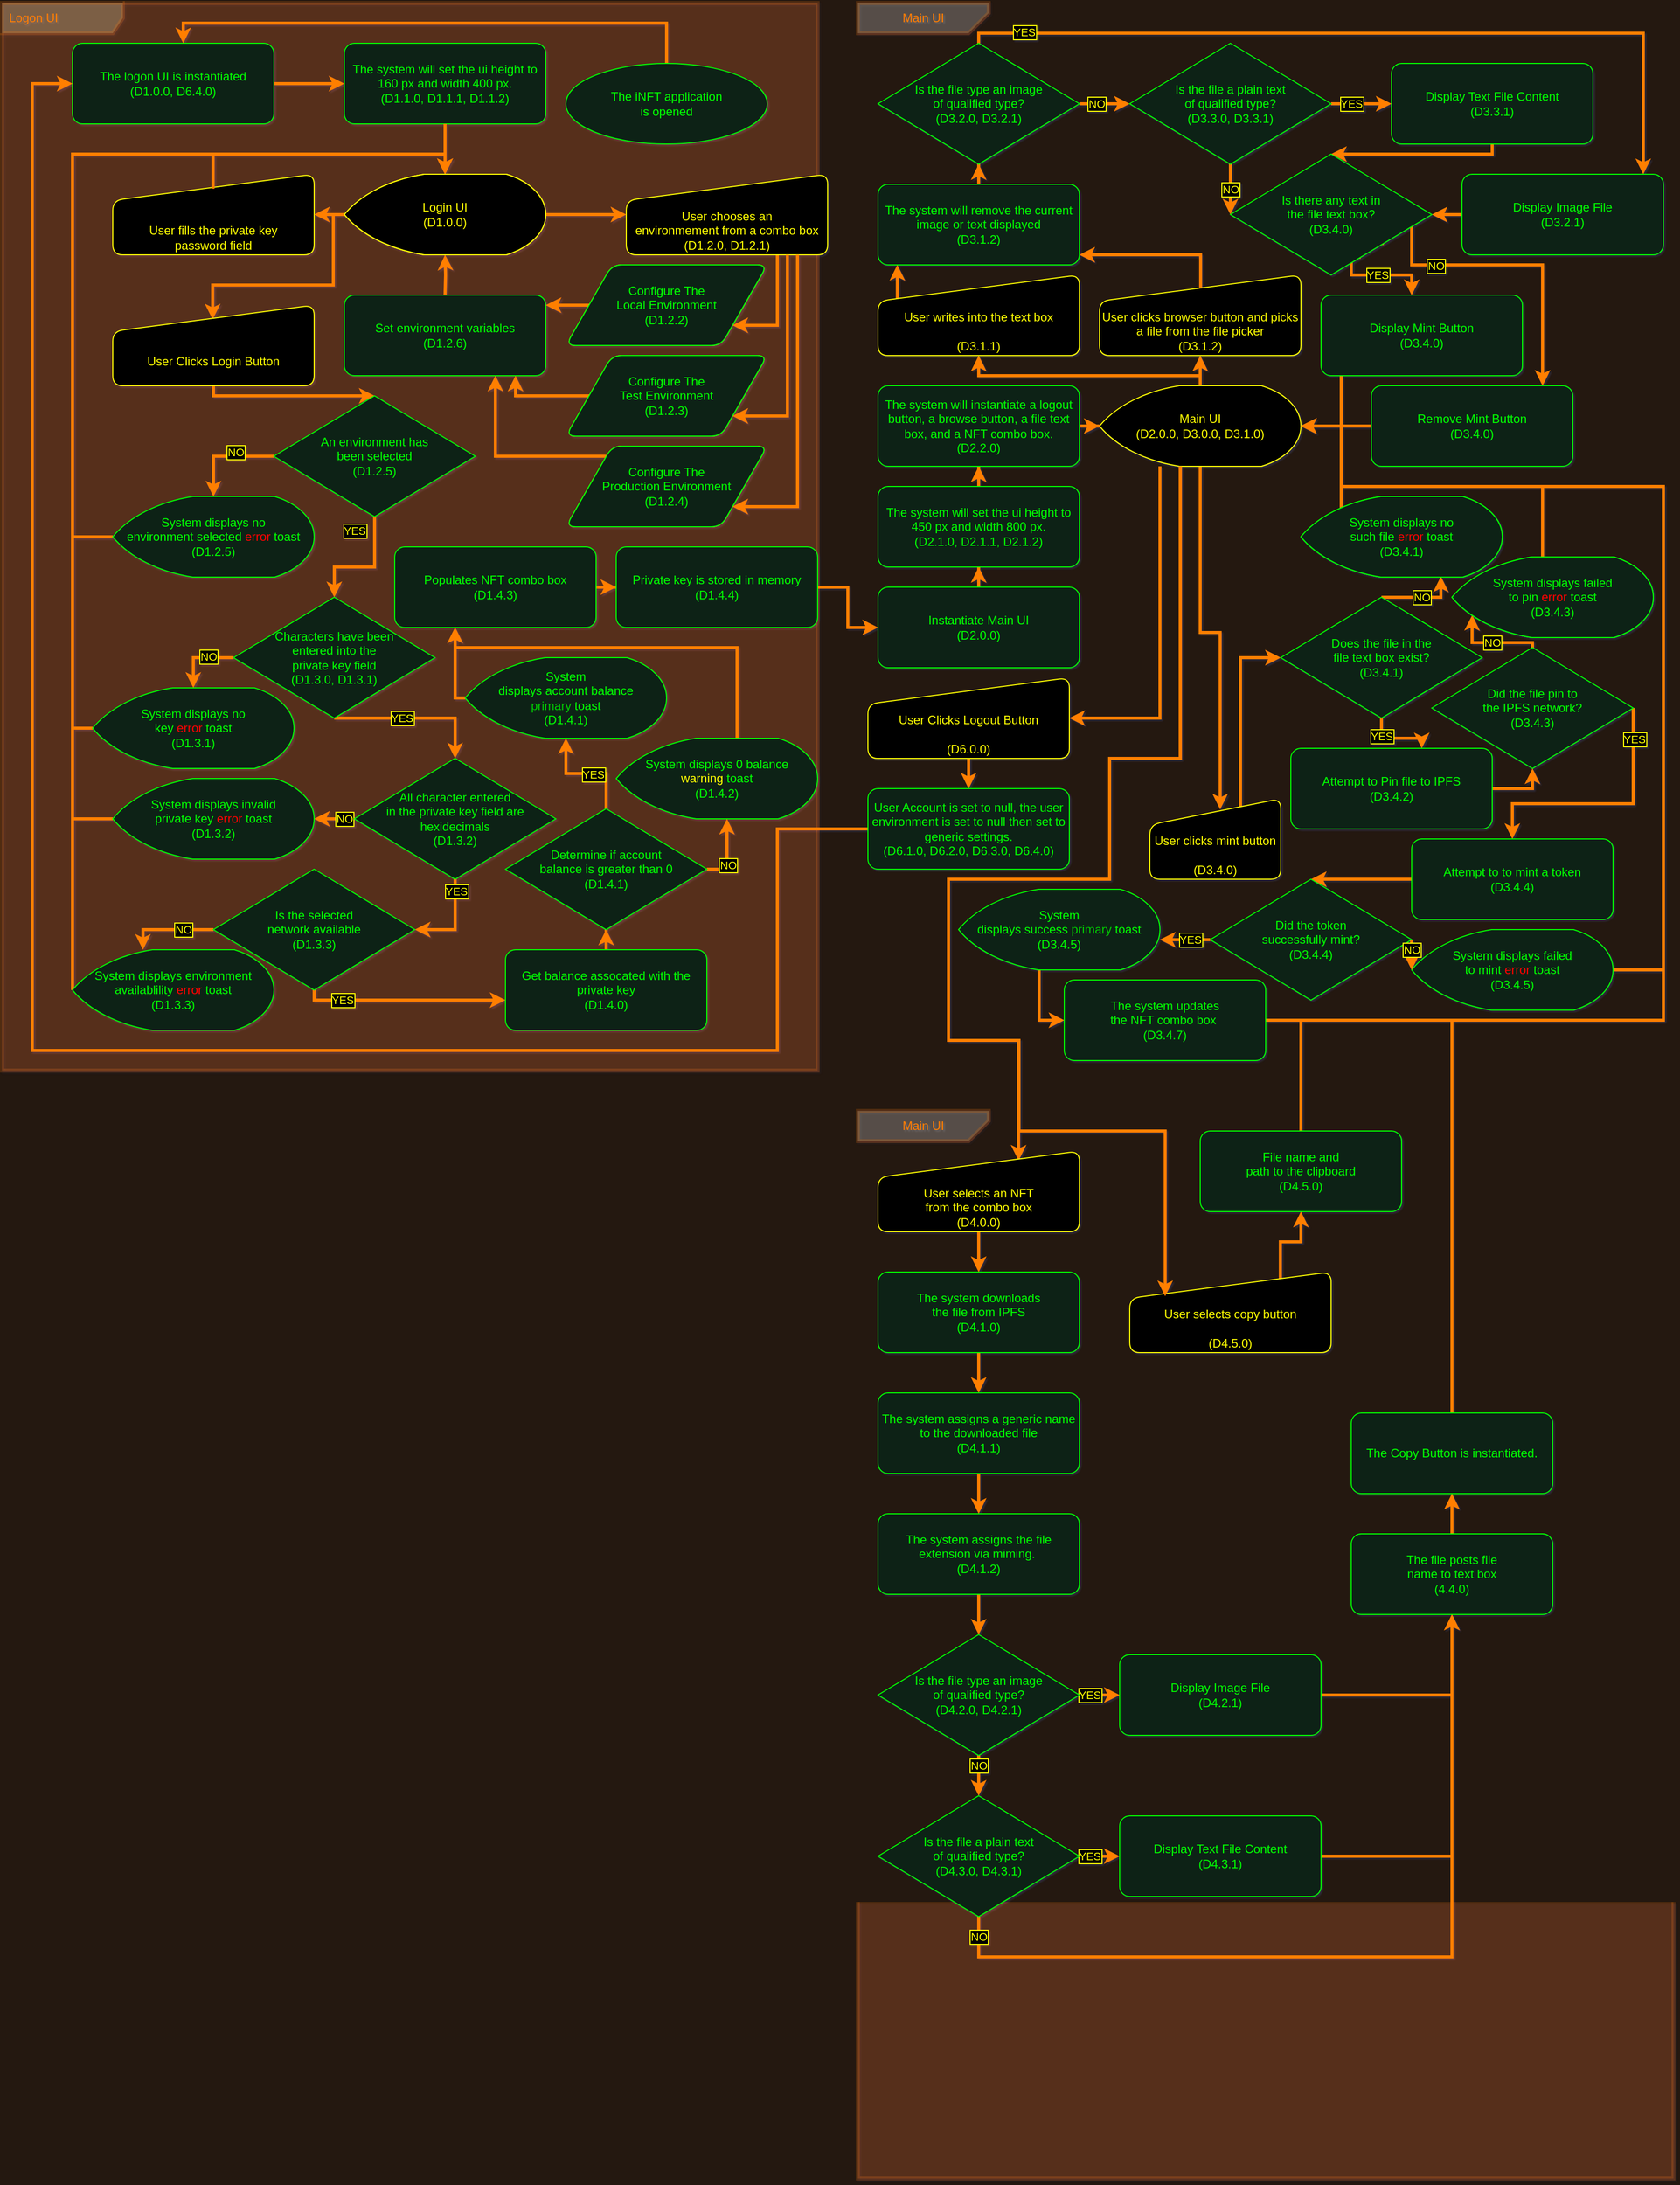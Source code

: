 <mxfile version="15.7.3" type="device"><diagram id="C5RBs43oDa-KdzZeNtuy" name="Page-1"><mxGraphModel dx="1538" dy="1048" grid="1" gridSize="10" guides="1" tooltips="1" connect="1" arrows="1" fold="1" page="1" pageScale="1" pageWidth="850" pageHeight="1100" background="#241810" math="0" shadow="1"><root><mxCell id="WIyWlLk6GJQsqaUBKTNV-0"/><mxCell id="WIyWlLk6GJQsqaUBKTNV-1" parent="WIyWlLk6GJQsqaUBKTNV-0"/><mxCell id="9xKNXcdsKHHQGvLsV3eA-87" value="" style="shape=corner;whiteSpace=wrap;html=1;fontColor=rgba(240, 240, 240, 1);verticalAlign=middle;align=left;strokeColor=#FF7F00;strokeWidth=4;swimlaneFillColor=#FF7F00;opacity=20;spacingLeft=5;dx=810;dy=1060;fillColor=#FF7F00;direction=west;" vertex="1" parent="WIyWlLk6GJQsqaUBKTNV-1"><mxGeometry x="870" y="20" width="810" height="2160" as="geometry"/></mxCell><mxCell id="1leu_KWG4kSdCPXj51SF-2" value="&lt;font color=&quot;#ff7f00&quot;&gt;Logon UI&lt;/font&gt;" style="shape=umlFrame;whiteSpace=wrap;html=1;width=120;height=30;boundedLbl=1;verticalAlign=middle;align=left;spacingLeft=5;swimlaneFillColor=#FF7F00;strokeColor=#FF7F00;strokeWidth=4;opacity=20;" parent="WIyWlLk6GJQsqaUBKTNV-1" vertex="1"><mxGeometry x="20" y="20" width="810" height="1060" as="geometry"/></mxCell><mxCell id="7Yb3wAof8D1DN3w7-vff-41" value="&lt;font&gt;Set environment variables&lt;br&gt;(D1.2.6)&lt;br&gt;&lt;/font&gt;" style="rounded=1;whiteSpace=wrap;html=1;absoluteArcSize=1;strokeWidth=1;fontColor=#00FF00;fillColor=#102419;shadow=0;strokeColor=#00FF00;glass=0;" parent="WIyWlLk6GJQsqaUBKTNV-1" vertex="1"><mxGeometry x="360" y="310" width="200" height="80" as="geometry"/></mxCell><mxCell id="7Yb3wAof8D1DN3w7-vff-10" value="User fills the private key&lt;br&gt;password field" style="html=1;strokeWidth=1;shape=manualInput;whiteSpace=wrap;rounded=1;size=26;fontColor=#FFFF00;fillColor=#000000;shadow=0;strokeColor=#FFFF00;glass=0;verticalAlign=bottom;" parent="WIyWlLk6GJQsqaUBKTNV-1" vertex="1"><mxGeometry x="130" y="190" width="200" height="80" as="geometry"/></mxCell><mxCell id="7Yb3wAof8D1DN3w7-vff-40" value="Login UI&lt;br&gt;(D1.0.0)" style="strokeWidth=1;html=1;shape=mxgraph.flowchart.display;whiteSpace=wrap;fontColor=#FFFF00;fillColor=#000000;rounded=1;shadow=0;strokeColor=#FFFF00;glass=0;" parent="WIyWlLk6GJQsqaUBKTNV-1" vertex="1"><mxGeometry x="360" y="190" width="200" height="80" as="geometry"/></mxCell><mxCell id="9xKNXcdsKHHQGvLsV3eA-89" style="edgeStyle=orthogonalEdgeStyle;rounded=0;orthogonalLoop=1;jettySize=auto;html=1;labelBackgroundColor=#000000;labelBorderColor=#FFFF00;fontColor=#FFFF00;strokeColor=#FF7F00;strokeWidth=3;" edge="1" parent="WIyWlLk6GJQsqaUBKTNV-1" source="7Yb3wAof8D1DN3w7-vff-39" target="7Yb3wAof8D1DN3w7-vff-38"><mxGeometry relative="1" as="geometry"/></mxCell><mxCell id="7Yb3wAof8D1DN3w7-vff-39" value="&lt;font&gt;The logon UI is instantiated&lt;br&gt;(D1.0.0, D6.4.0)&lt;br&gt;&lt;/font&gt;" style="rounded=1;whiteSpace=wrap;html=1;absoluteArcSize=1;strokeWidth=1;fillColor=#102419;strokeColor=#00FF00;shadow=0;fontColor=#00FF00;glass=0;" parent="WIyWlLk6GJQsqaUBKTNV-1" vertex="1"><mxGeometry x="90" y="60" width="200" height="80" as="geometry"/></mxCell><mxCell id="7Yb3wAof8D1DN3w7-vff-38" value="&lt;font&gt;The system will set the ui height to 160 px and width 400 px.&lt;br&gt;(D1.1.0, D1.1.1, D1.1.2)&lt;br&gt;&lt;/font&gt;" style="rounded=1;whiteSpace=wrap;html=1;absoluteArcSize=1;strokeWidth=1;fillColor=#102419;strokeColor=#00FF00;shadow=0;fontColor=#00FF00;glass=0;" parent="WIyWlLk6GJQsqaUBKTNV-1" vertex="1"><mxGeometry x="360" y="60" width="200" height="80" as="geometry"/></mxCell><mxCell id="9xKNXcdsKHHQGvLsV3eA-90" style="edgeStyle=orthogonalEdgeStyle;rounded=0;orthogonalLoop=1;jettySize=auto;html=1;labelBackgroundColor=#000000;labelBorderColor=#FFFF00;fontColor=#FFFF00;strokeColor=#FF7F00;strokeWidth=3;" edge="1" parent="WIyWlLk6GJQsqaUBKTNV-1" source="1leu_KWG4kSdCPXj51SF-0" target="7Yb3wAof8D1DN3w7-vff-39"><mxGeometry relative="1" as="geometry"><Array as="points"><mxPoint x="680" y="40"/><mxPoint x="200" y="40"/></Array></mxGeometry></mxCell><mxCell id="1leu_KWG4kSdCPXj51SF-0" value="The iNFT application&lt;br&gt;is opened" style="strokeWidth=1;html=1;shape=mxgraph.flowchart.start_1;whiteSpace=wrap;rounded=1;shadow=0;fontColor=#00ff00;strokeColor=#00FF00;fillColor=#102419;glass=0;" parent="WIyWlLk6GJQsqaUBKTNV-1" vertex="1"><mxGeometry x="580" y="80" width="200" height="80" as="geometry"/></mxCell><mxCell id="1leu_KWG4kSdCPXj51SF-10" style="edgeStyle=orthogonalEdgeStyle;rounded=0;orthogonalLoop=1;jettySize=auto;html=1;fontColor=#FF7F00;strokeColor=#FF7F00;strokeWidth=3;" parent="WIyWlLk6GJQsqaUBKTNV-1" source="7Yb3wAof8D1DN3w7-vff-38" target="1leu_KWG4kSdCPXj51SF-9" edge="1"><mxGeometry relative="1" as="geometry"><mxPoint x="460" y="160.0" as="sourcePoint"/></mxGeometry></mxCell><mxCell id="1leu_KWG4kSdCPXj51SF-16" style="edgeStyle=orthogonalEdgeStyle;rounded=0;orthogonalLoop=1;jettySize=auto;html=1;fontColor=#FF7F00;strokeColor=#FF7F00;strokeWidth=3;" parent="WIyWlLk6GJQsqaUBKTNV-1" source="1leu_KWG4kSdCPXj51SF-7" target="1leu_KWG4kSdCPXj51SF-13" edge="1"><mxGeometry relative="1" as="geometry"><Array as="points"><mxPoint x="790" y="340"/></Array></mxGeometry></mxCell><mxCell id="1leu_KWG4kSdCPXj51SF-7" value="User chooses an&lt;br&gt;environmement from a combo box&lt;br&gt;(D1.2.0, D1.2.1)" style="html=1;strokeWidth=1;shape=manualInput;whiteSpace=wrap;rounded=1;size=26;fontColor=#FFFF00;fillColor=#000000;shadow=0;strokeColor=#FFFF00;glass=0;verticalAlign=bottom;" parent="WIyWlLk6GJQsqaUBKTNV-1" vertex="1"><mxGeometry x="640" y="190" width="200" height="80" as="geometry"/></mxCell><mxCell id="1leu_KWG4kSdCPXj51SF-12" style="edgeStyle=orthogonalEdgeStyle;rounded=0;orthogonalLoop=1;jettySize=auto;html=1;fontColor=#FF7F00;strokeColor=#FF7F00;strokeWidth=3;exitX=1;exitY=0.5;exitDx=0;exitDy=0;exitPerimeter=0;" parent="WIyWlLk6GJQsqaUBKTNV-1" source="1leu_KWG4kSdCPXj51SF-9" target="1leu_KWG4kSdCPXj51SF-7" edge="1"><mxGeometry relative="1" as="geometry"><mxPoint x="590.0" y="230" as="sourcePoint"/></mxGeometry></mxCell><mxCell id="1leu_KWG4kSdCPXj51SF-26" style="edgeStyle=orthogonalEdgeStyle;rounded=0;orthogonalLoop=1;jettySize=auto;html=1;fontColor=#FFFF00;strokeColor=#FF7F00;strokeWidth=3;entryX=0.496;entryY=0.177;entryDx=0;entryDy=0;entryPerimeter=0;" parent="WIyWlLk6GJQsqaUBKTNV-1" source="1leu_KWG4kSdCPXj51SF-9" target="1leu_KWG4kSdCPXj51SF-25" edge="1"><mxGeometry relative="1" as="geometry"><Array as="points"><mxPoint x="349" y="230"/><mxPoint x="349" y="300"/><mxPoint x="229" y="300"/></Array></mxGeometry></mxCell><mxCell id="7Yb3wAof8D1DN3w7-vff-11" style="edgeStyle=orthogonalEdgeStyle;rounded=0;orthogonalLoop=1;jettySize=auto;html=1;fontColor=#FFFF00;strokeColor=#FF7F00;strokeWidth=3;" parent="WIyWlLk6GJQsqaUBKTNV-1" source="1leu_KWG4kSdCPXj51SF-9" target="7Yb3wAof8D1DN3w7-vff-10" edge="1"><mxGeometry relative="1" as="geometry"/></mxCell><mxCell id="1leu_KWG4kSdCPXj51SF-9" value="Login UI&lt;br&gt;(D1.0.0)" style="strokeWidth=1;html=1;shape=mxgraph.flowchart.display;whiteSpace=wrap;fontColor=#FFFF00;fillColor=#000000;rounded=1;shadow=0;strokeColor=#FFFF00;glass=0;" parent="WIyWlLk6GJQsqaUBKTNV-1" vertex="1"><mxGeometry x="360" y="190" width="200" height="80" as="geometry"/></mxCell><mxCell id="1leu_KWG4kSdCPXj51SF-23" style="edgeStyle=orthogonalEdgeStyle;rounded=0;orthogonalLoop=1;jettySize=auto;html=1;fontColor=#FFFF00;strokeColor=#FF7F00;strokeWidth=3;" parent="WIyWlLk6GJQsqaUBKTNV-1" source="1leu_KWG4kSdCPXj51SF-13" edge="1"><mxGeometry relative="1" as="geometry"><Array as="points"><mxPoint x="573" y="320"/><mxPoint x="573" y="320"/></Array><mxPoint x="560.0" y="320" as="targetPoint"/></mxGeometry></mxCell><mxCell id="1leu_KWG4kSdCPXj51SF-13" value="&lt;font color=&quot;#ffff00&quot;&gt;Configure The&lt;br&gt;Local Environment&lt;br&gt;(D1.2.2)&lt;br&gt;&lt;/font&gt;" style="shape=parallelogram;html=1;strokeWidth=1;perimeter=parallelogramPerimeter;whiteSpace=wrap;rounded=1;size=0.23;fontColor=#00ff00;fillColor=#000000;shadow=0;strokeColor=#FFFF00;glass=0;" parent="WIyWlLk6GJQsqaUBKTNV-1" vertex="1"><mxGeometry x="580" y="280" width="200" height="80" as="geometry"/></mxCell><mxCell id="1leu_KWG4kSdCPXj51SF-22" style="edgeStyle=orthogonalEdgeStyle;rounded=0;orthogonalLoop=1;jettySize=auto;html=1;fontColor=#FFFF00;strokeColor=#FF7F00;strokeWidth=3;" parent="WIyWlLk6GJQsqaUBKTNV-1" source="1leu_KWG4kSdCPXj51SF-14" edge="1"><mxGeometry relative="1" as="geometry"><Array as="points"><mxPoint x="510" y="470"/></Array><mxPoint x="510.0" y="390" as="targetPoint"/></mxGeometry></mxCell><mxCell id="1leu_KWG4kSdCPXj51SF-14" value="&lt;font color=&quot;#ffff00&quot;&gt;Configure The&lt;br&gt;Production Environment&lt;br&gt;(D1.2.4)&lt;/font&gt;" style="shape=parallelogram;html=1;strokeWidth=1;perimeter=parallelogramPerimeter;whiteSpace=wrap;rounded=1;size=0.23;fontColor=#00ff00;fillColor=#000000;shadow=0;strokeColor=#FFFF00;glass=0;" parent="WIyWlLk6GJQsqaUBKTNV-1" vertex="1"><mxGeometry x="580" y="460" width="200" height="80" as="geometry"/></mxCell><mxCell id="1leu_KWG4kSdCPXj51SF-21" style="edgeStyle=orthogonalEdgeStyle;rounded=0;orthogonalLoop=1;jettySize=auto;html=1;fontColor=#FFFF00;strokeColor=#FF7F00;strokeWidth=3;" parent="WIyWlLk6GJQsqaUBKTNV-1" source="1leu_KWG4kSdCPXj51SF-15" edge="1"><mxGeometry relative="1" as="geometry"><Array as="points"><mxPoint x="530" y="410"/></Array><mxPoint x="530.0" y="390" as="targetPoint"/></mxGeometry></mxCell><mxCell id="1leu_KWG4kSdCPXj51SF-15" value="&lt;font color=&quot;#ffff00&quot;&gt;Configure The&lt;br&gt;Test Environment&lt;br&gt;(D1.2.3)&lt;br&gt;&lt;/font&gt;" style="shape=parallelogram;html=1;strokeWidth=1;perimeter=parallelogramPerimeter;whiteSpace=wrap;rounded=1;size=0.23;fontColor=#00ff00;fillColor=#000000;shadow=0;strokeColor=#FFFF00;glass=0;" parent="WIyWlLk6GJQsqaUBKTNV-1" vertex="1"><mxGeometry x="580" y="370" width="200" height="80" as="geometry"/></mxCell><mxCell id="1leu_KWG4kSdCPXj51SF-17" style="edgeStyle=orthogonalEdgeStyle;rounded=0;orthogonalLoop=1;jettySize=auto;html=1;fontColor=#FF7F00;strokeColor=#FF7F00;strokeWidth=3;" parent="WIyWlLk6GJQsqaUBKTNV-1" source="1leu_KWG4kSdCPXj51SF-7" target="1leu_KWG4kSdCPXj51SF-15" edge="1"><mxGeometry relative="1" as="geometry"><mxPoint x="820" y="300" as="sourcePoint"/><mxPoint x="757" y="380.0" as="targetPoint"/><Array as="points"><mxPoint x="800" y="430"/></Array></mxGeometry></mxCell><mxCell id="1leu_KWG4kSdCPXj51SF-18" style="edgeStyle=orthogonalEdgeStyle;rounded=0;orthogonalLoop=1;jettySize=auto;html=1;fontColor=#FF7F00;strokeColor=#FF7F00;strokeWidth=3;" parent="WIyWlLk6GJQsqaUBKTNV-1" source="1leu_KWG4kSdCPXj51SF-7" target="1leu_KWG4kSdCPXj51SF-14" edge="1"><mxGeometry relative="1" as="geometry"><mxPoint x="830" y="300" as="sourcePoint"/><mxPoint x="757" y="500.0" as="targetPoint"/><Array as="points"><mxPoint x="810" y="520"/></Array></mxGeometry></mxCell><mxCell id="1leu_KWG4kSdCPXj51SF-24" style="edgeStyle=orthogonalEdgeStyle;rounded=0;orthogonalLoop=1;jettySize=auto;html=1;fontColor=#FFFF00;strokeColor=#FF7F00;strokeWidth=3;" parent="WIyWlLk6GJQsqaUBKTNV-1" target="1leu_KWG4kSdCPXj51SF-9" edge="1"><mxGeometry relative="1" as="geometry"><mxPoint x="460.0" y="310" as="sourcePoint"/></mxGeometry></mxCell><mxCell id="1leu_KWG4kSdCPXj51SF-28" style="edgeStyle=orthogonalEdgeStyle;rounded=0;orthogonalLoop=1;jettySize=auto;html=1;fontColor=#FFFF00;strokeColor=#FF7F00;strokeWidth=3;entryX=0.5;entryY=0;entryDx=0;entryDy=0;entryPerimeter=0;" parent="WIyWlLk6GJQsqaUBKTNV-1" source="1leu_KWG4kSdCPXj51SF-25" target="1leu_KWG4kSdCPXj51SF-27" edge="1"><mxGeometry relative="1" as="geometry"><Array as="points"><mxPoint x="230" y="410"/></Array></mxGeometry></mxCell><mxCell id="1leu_KWG4kSdCPXj51SF-25" value="User Clicks Login Button&lt;br&gt;&amp;nbsp;" style="html=1;strokeWidth=1;shape=manualInput;whiteSpace=wrap;rounded=1;size=26;fontColor=#FFFF00;fillColor=#000000;shadow=0;strokeColor=#FFFF00;glass=0;verticalAlign=bottom;" parent="WIyWlLk6GJQsqaUBKTNV-1" vertex="1"><mxGeometry x="130" y="320" width="200" height="80" as="geometry"/></mxCell><mxCell id="1leu_KWG4kSdCPXj51SF-30" value="" style="edgeStyle=orthogonalEdgeStyle;rounded=0;orthogonalLoop=1;jettySize=auto;html=1;fontColor=#FFFF00;strokeColor=#FF7F00;strokeWidth=3;entryX=0.5;entryY=0;entryDx=0;entryDy=0;entryPerimeter=0;" parent="WIyWlLk6GJQsqaUBKTNV-1" source="1leu_KWG4kSdCPXj51SF-27" target="1leu_KWG4kSdCPXj51SF-29" edge="1"><mxGeometry relative="1" as="geometry"><Array as="points"><mxPoint x="390" y="580"/><mxPoint x="350" y="580"/></Array></mxGeometry></mxCell><mxCell id="1leu_KWG4kSdCPXj51SF-38" value="YES" style="edgeLabel;html=1;align=center;verticalAlign=middle;resizable=0;points=[];fontColor=#FFFF00;labelBorderColor=#FFFF00;labelBackgroundColor=#000000;" parent="1leu_KWG4kSdCPXj51SF-30" vertex="1" connectable="0"><mxGeometry x="-0.643" y="-1" relative="1" as="geometry"><mxPoint x="-19" y="-8" as="offset"/></mxGeometry></mxCell><mxCell id="1leu_KWG4kSdCPXj51SF-39" style="edgeStyle=orthogonalEdgeStyle;rounded=0;orthogonalLoop=1;jettySize=auto;html=1;fontColor=#FFFF00;strokeColor=#FF7F00;strokeWidth=3;" parent="WIyWlLk6GJQsqaUBKTNV-1" source="1leu_KWG4kSdCPXj51SF-27" target="1leu_KWG4kSdCPXj51SF-36" edge="1"><mxGeometry relative="1" as="geometry"><Array as="points"><mxPoint x="230" y="470"/></Array></mxGeometry></mxCell><mxCell id="1leu_KWG4kSdCPXj51SF-40" value="NO" style="edgeLabel;html=1;align=center;verticalAlign=middle;resizable=0;points=[];fontColor=#FFFF00;" parent="1leu_KWG4kSdCPXj51SF-39" vertex="1" connectable="0"><mxGeometry x="0.404" y="4" relative="1" as="geometry"><mxPoint x="18" y="-14" as="offset"/></mxGeometry></mxCell><mxCell id="1leu_KWG4kSdCPXj51SF-43" value="NO" style="edgeLabel;html=1;align=center;verticalAlign=middle;resizable=0;points=[];fontColor=#FFFF00;labelBorderColor=#FFFF00;labelBackgroundColor=#000000;" parent="1leu_KWG4kSdCPXj51SF-39" vertex="1" connectable="0"><mxGeometry x="0.404" y="4" relative="1" as="geometry"><mxPoint x="18" y="-14" as="offset"/></mxGeometry></mxCell><mxCell id="1leu_KWG4kSdCPXj51SF-27" value="&lt;font&gt;An environment has&lt;br&gt;been selected&lt;br&gt;(D1.2.5)&lt;/font&gt;" style="strokeWidth=1;html=1;shape=mxgraph.flowchart.decision;whiteSpace=wrap;fontColor=#00FF00;fillColor=#102419;rounded=1;shadow=0;strokeColor=#00FF00;glass=0;" parent="WIyWlLk6GJQsqaUBKTNV-1" vertex="1"><mxGeometry x="290" y="410" width="200" height="120" as="geometry"/></mxCell><mxCell id="1leu_KWG4kSdCPXj51SF-32" value="" style="edgeStyle=orthogonalEdgeStyle;rounded=0;orthogonalLoop=1;jettySize=auto;html=1;fontColor=#FFFF00;strokeColor=#FF7F00;strokeWidth=3;exitX=0.5;exitY=1;exitDx=0;exitDy=0;exitPerimeter=0;entryX=0.5;entryY=0;entryDx=0;entryDy=0;entryPerimeter=0;" parent="WIyWlLk6GJQsqaUBKTNV-1" source="1leu_KWG4kSdCPXj51SF-29" target="1leu_KWG4kSdCPXj51SF-31" edge="1"><mxGeometry relative="1" as="geometry"><Array as="points"><mxPoint x="470" y="730"/></Array></mxGeometry></mxCell><mxCell id="7Yb3wAof8D1DN3w7-vff-14" value="YES" style="edgeLabel;html=1;align=center;verticalAlign=middle;resizable=0;points=[];fontColor=#FFFF00;labelBorderColor=#FFFF00;labelBackgroundColor=#000000;" parent="1leu_KWG4kSdCPXj51SF-32" vertex="1" connectable="0"><mxGeometry x="-0.164" relative="1" as="geometry"><mxPoint as="offset"/></mxGeometry></mxCell><mxCell id="7Yb3wAof8D1DN3w7-vff-2" style="edgeStyle=orthogonalEdgeStyle;rounded=0;orthogonalLoop=1;jettySize=auto;html=1;fontColor=#FFFF00;strokeColor=#FF7F00;strokeWidth=3;" parent="WIyWlLk6GJQsqaUBKTNV-1" source="1leu_KWG4kSdCPXj51SF-29" target="7Yb3wAof8D1DN3w7-vff-1" edge="1"><mxGeometry relative="1" as="geometry"><Array as="points"><mxPoint x="210" y="670"/></Array></mxGeometry></mxCell><mxCell id="7Yb3wAof8D1DN3w7-vff-13" value="NO" style="edgeLabel;html=1;align=center;verticalAlign=middle;resizable=0;points=[];fontColor=#FFFF00;labelBorderColor=#FFFF00;labelBackgroundColor=#000000;" parent="7Yb3wAof8D1DN3w7-vff-2" vertex="1" connectable="0"><mxGeometry x="-0.275" y="-1" relative="1" as="geometry"><mxPoint as="offset"/></mxGeometry></mxCell><mxCell id="1leu_KWG4kSdCPXj51SF-29" value="&lt;font&gt;Characters have been&lt;br&gt;entered into the&lt;br&gt;private key field&lt;br&gt;(D1.3.0, D1.3.1)&lt;/font&gt;" style="strokeWidth=1;html=1;shape=mxgraph.flowchart.decision;whiteSpace=wrap;fontColor=#00FF00;fillColor=#102419;rounded=1;shadow=0;strokeColor=#00FF00;glass=0;" parent="WIyWlLk6GJQsqaUBKTNV-1" vertex="1"><mxGeometry x="250" y="610" width="200" height="120" as="geometry"/></mxCell><mxCell id="1leu_KWG4kSdCPXj51SF-35" style="edgeStyle=orthogonalEdgeStyle;rounded=0;orthogonalLoop=1;jettySize=auto;html=1;entryX=1;entryY=0.5;entryDx=0;entryDy=0;entryPerimeter=0;fontColor=#FFFF00;strokeColor=#FF7F00;strokeWidth=3;" parent="WIyWlLk6GJQsqaUBKTNV-1" target="1leu_KWG4kSdCPXj51SF-33" edge="1"><mxGeometry relative="1" as="geometry"><mxPoint x="470" y="880" as="sourcePoint"/><Array as="points"><mxPoint x="470" y="940"/></Array></mxGeometry></mxCell><mxCell id="7Yb3wAof8D1DN3w7-vff-17" value="YES" style="edgeLabel;html=1;align=center;verticalAlign=middle;resizable=0;points=[];fontColor=#FFFF00;labelBorderColor=#FFFF00;labelBackgroundColor=#000000;" parent="1leu_KWG4kSdCPXj51SF-35" vertex="1" connectable="0"><mxGeometry x="-0.562" y="1" relative="1" as="geometry"><mxPoint as="offset"/></mxGeometry></mxCell><mxCell id="7Yb3wAof8D1DN3w7-vff-15" value="NO" style="edgeStyle=orthogonalEdgeStyle;rounded=0;orthogonalLoop=1;jettySize=auto;html=1;fontColor=#FFFF00;strokeColor=#FF7F00;strokeWidth=3;labelBorderColor=#FFFF00;labelBackgroundColor=#000000;" parent="WIyWlLk6GJQsqaUBKTNV-1" source="1leu_KWG4kSdCPXj51SF-31" target="7Yb3wAof8D1DN3w7-vff-0" edge="1"><mxGeometry x="-0.5" relative="1" as="geometry"><mxPoint as="offset"/></mxGeometry></mxCell><mxCell id="1leu_KWG4kSdCPXj51SF-31" value="&lt;font&gt;All character entered&lt;br&gt;in the private key field are hexidecimals&lt;br&gt;(D1.3.2)&lt;/font&gt;" style="strokeWidth=1;html=1;shape=mxgraph.flowchart.decision;whiteSpace=wrap;fontColor=#00FF00;fillColor=#102419;rounded=1;shadow=0;strokeColor=#00FF00;glass=0;" parent="WIyWlLk6GJQsqaUBKTNV-1" vertex="1"><mxGeometry x="370" y="770" width="200" height="120" as="geometry"/></mxCell><mxCell id="7Yb3wAof8D1DN3w7-vff-5" style="edgeStyle=orthogonalEdgeStyle;rounded=0;orthogonalLoop=1;jettySize=auto;html=1;fontColor=#FFFF00;strokeColor=#FF7F00;strokeWidth=3;" parent="WIyWlLk6GJQsqaUBKTNV-1" source="1leu_KWG4kSdCPXj51SF-33" target="7Yb3wAof8D1DN3w7-vff-4" edge="1"><mxGeometry relative="1" as="geometry"><Array as="points"><mxPoint x="160" y="940"/></Array></mxGeometry></mxCell><mxCell id="7Yb3wAof8D1DN3w7-vff-19" value="NO" style="edgeLabel;html=1;align=center;verticalAlign=middle;resizable=0;points=[];fontColor=#FFFF00;labelBorderColor=#FFFF00;labelBackgroundColor=#000000;" parent="7Yb3wAof8D1DN3w7-vff-5" vertex="1" connectable="0"><mxGeometry x="-0.331" relative="1" as="geometry"><mxPoint as="offset"/></mxGeometry></mxCell><mxCell id="7Yb3wAof8D1DN3w7-vff-22" style="edgeStyle=orthogonalEdgeStyle;rounded=0;orthogonalLoop=1;jettySize=auto;html=1;fontColor=#FFFF00;strokeColor=#FF7F00;strokeWidth=3;" parent="WIyWlLk6GJQsqaUBKTNV-1" source="1leu_KWG4kSdCPXj51SF-33" target="7Yb3wAof8D1DN3w7-vff-24" edge="1"><mxGeometry relative="1" as="geometry"><mxPoint x="440" y="1020" as="targetPoint"/><Array as="points"><mxPoint x="330" y="1010"/></Array></mxGeometry></mxCell><mxCell id="7Yb3wAof8D1DN3w7-vff-23" value="YES" style="edgeLabel;html=1;align=center;verticalAlign=middle;resizable=0;points=[];fontColor=#FFFF00;labelBorderColor=#FFFF00;labelBackgroundColor=#000000;" parent="7Yb3wAof8D1DN3w7-vff-22" vertex="1" connectable="0"><mxGeometry x="-0.621" relative="1" as="geometry"><mxPoint as="offset"/></mxGeometry></mxCell><mxCell id="1leu_KWG4kSdCPXj51SF-33" value="&lt;font&gt;Is the selected&lt;br&gt;network available&lt;br&gt;(D1.3.3)&lt;/font&gt;" style="strokeWidth=1;html=1;shape=mxgraph.flowchart.decision;whiteSpace=wrap;fontColor=#00FF00;fillColor=#102419;rounded=1;shadow=0;strokeColor=#00FF00;glass=0;" parent="WIyWlLk6GJQsqaUBKTNV-1" vertex="1"><mxGeometry x="230" y="880" width="200" height="120" as="geometry"/></mxCell><mxCell id="7Yb3wAof8D1DN3w7-vff-6" style="edgeStyle=orthogonalEdgeStyle;rounded=0;orthogonalLoop=1;jettySize=auto;html=1;fontColor=#FFFF00;strokeColor=#FF7F00;strokeWidth=3;" parent="WIyWlLk6GJQsqaUBKTNV-1" source="1leu_KWG4kSdCPXj51SF-36" target="1leu_KWG4kSdCPXj51SF-9" edge="1"><mxGeometry relative="1" as="geometry"><Array as="points"><mxPoint x="90" y="550"/><mxPoint x="90" y="170"/><mxPoint x="460" y="170"/></Array></mxGeometry></mxCell><mxCell id="1leu_KWG4kSdCPXj51SF-36" value="&lt;font&gt;System displays no&lt;br&gt;environment selected&amp;nbsp;&lt;/font&gt;&lt;font color=&quot;#ff0000&quot;&gt;error &lt;/font&gt;&lt;font&gt;toast&lt;br&gt;(D1.2.5)&lt;br&gt;&lt;/font&gt;" style="strokeWidth=1;html=1;shape=mxgraph.flowchart.display;whiteSpace=wrap;fontColor=#00FF00;fillColor=#102419;rounded=1;shadow=0;strokeColor=#00FF00;glass=0;" parent="WIyWlLk6GJQsqaUBKTNV-1" vertex="1"><mxGeometry x="130" y="510" width="200" height="80" as="geometry"/></mxCell><mxCell id="7Yb3wAof8D1DN3w7-vff-8" style="edgeStyle=orthogonalEdgeStyle;rounded=0;orthogonalLoop=1;jettySize=auto;html=1;fontColor=#FFFF00;strokeColor=#FF7F00;strokeWidth=3;" parent="WIyWlLk6GJQsqaUBKTNV-1" source="7Yb3wAof8D1DN3w7-vff-0" target="1leu_KWG4kSdCPXj51SF-9" edge="1"><mxGeometry relative="1" as="geometry"><Array as="points"><mxPoint x="90" y="830"/><mxPoint x="90" y="170"/><mxPoint x="460" y="170"/></Array></mxGeometry></mxCell><mxCell id="7Yb3wAof8D1DN3w7-vff-0" value="&lt;font&gt;System displays invalid&lt;br&gt;private key&amp;nbsp;&lt;/font&gt;&lt;font&gt;&lt;font color=&quot;#ff0000&quot;&gt;error&lt;/font&gt; &lt;/font&gt;&lt;font&gt;toast&lt;br&gt;(D1.3.2)&lt;br&gt;&lt;/font&gt;" style="strokeWidth=1;html=1;shape=mxgraph.flowchart.display;whiteSpace=wrap;fontColor=#00FF00;fillColor=#102419;rounded=1;shadow=0;strokeColor=#00FF00;glass=0;" parent="WIyWlLk6GJQsqaUBKTNV-1" vertex="1"><mxGeometry x="130" y="790" width="200" height="80" as="geometry"/></mxCell><mxCell id="7Yb3wAof8D1DN3w7-vff-7" style="edgeStyle=orthogonalEdgeStyle;rounded=0;orthogonalLoop=1;jettySize=auto;html=1;fontColor=#FFFF00;strokeColor=#FF7F00;strokeWidth=3;" parent="WIyWlLk6GJQsqaUBKTNV-1" source="7Yb3wAof8D1DN3w7-vff-1" target="1leu_KWG4kSdCPXj51SF-9" edge="1"><mxGeometry relative="1" as="geometry"><Array as="points"><mxPoint x="90" y="740"/><mxPoint x="90" y="170"/><mxPoint x="460" y="170"/></Array></mxGeometry></mxCell><mxCell id="7Yb3wAof8D1DN3w7-vff-1" value="&lt;font&gt;System displays no&lt;br&gt;key&amp;nbsp;&lt;/font&gt;&lt;font color=&quot;#ff0000&quot;&gt;error &lt;/font&gt;&lt;font&gt;toast&lt;br&gt;(D1.3.1)&lt;br&gt;&lt;/font&gt;" style="strokeWidth=1;html=1;shape=mxgraph.flowchart.display;whiteSpace=wrap;fontColor=#00FF00;fillColor=#102419;rounded=1;shadow=0;strokeColor=#00FF00;glass=0;" parent="WIyWlLk6GJQsqaUBKTNV-1" vertex="1"><mxGeometry x="110" y="700" width="200" height="80" as="geometry"/></mxCell><mxCell id="7Yb3wAof8D1DN3w7-vff-9" style="edgeStyle=orthogonalEdgeStyle;rounded=0;orthogonalLoop=1;jettySize=auto;html=1;fontColor=#FFFF00;strokeColor=#FF7F00;strokeWidth=3;exitX=0;exitY=0.5;exitDx=0;exitDy=0;exitPerimeter=0;" parent="WIyWlLk6GJQsqaUBKTNV-1" source="7Yb3wAof8D1DN3w7-vff-4" target="1leu_KWG4kSdCPXj51SF-9" edge="1"><mxGeometry relative="1" as="geometry"><Array as="points"><mxPoint x="90" y="170"/><mxPoint x="460" y="170"/></Array></mxGeometry></mxCell><mxCell id="7Yb3wAof8D1DN3w7-vff-4" value="&lt;font&gt;System displays&amp;nbsp;environment availablility&amp;nbsp;&lt;/font&gt;&lt;font color=&quot;#ff0000&quot;&gt;error &lt;/font&gt;&lt;font&gt;toast&lt;br&gt;(D1.3.3)&lt;br&gt;&lt;/font&gt;" style="strokeWidth=1;html=1;shape=mxgraph.flowchart.display;whiteSpace=wrap;fontColor=#00FF00;fillColor=#102419;rounded=1;shadow=0;strokeColor=#00FF00;glass=0;" parent="WIyWlLk6GJQsqaUBKTNV-1" vertex="1"><mxGeometry x="90" y="960" width="200" height="80" as="geometry"/></mxCell><mxCell id="7Yb3wAof8D1DN3w7-vff-12" style="edgeStyle=orthogonalEdgeStyle;rounded=0;orthogonalLoop=1;jettySize=auto;html=1;fontColor=#FFFF00;strokeColor=#FF7F00;strokeWidth=3;exitX=0.498;exitY=0.179;exitDx=0;exitDy=0;exitPerimeter=0;" parent="WIyWlLk6GJQsqaUBKTNV-1" source="7Yb3wAof8D1DN3w7-vff-10" target="1leu_KWG4kSdCPXj51SF-9" edge="1"><mxGeometry relative="1" as="geometry"><Array as="points"><mxPoint x="230" y="170"/><mxPoint x="460" y="170"/></Array></mxGeometry></mxCell><mxCell id="7Yb3wAof8D1DN3w7-vff-28" style="edgeStyle=orthogonalEdgeStyle;rounded=0;orthogonalLoop=1;jettySize=auto;html=1;labelBackgroundColor=#000000;labelBorderColor=#FFFF00;fontColor=#FFFF00;strokeColor=#FF7F00;strokeWidth=3;" parent="WIyWlLk6GJQsqaUBKTNV-1" source="7Yb3wAof8D1DN3w7-vff-24" target="7Yb3wAof8D1DN3w7-vff-27" edge="1"><mxGeometry relative="1" as="geometry"/></mxCell><mxCell id="7Yb3wAof8D1DN3w7-vff-24" value="&lt;font&gt;Get balance assocated with the private key&lt;br&gt;(D1.4.0)&lt;br&gt;&lt;/font&gt;" style="rounded=1;whiteSpace=wrap;html=1;absoluteArcSize=1;strokeWidth=1;fontColor=#00FF00;fillColor=#102419;shadow=0;strokeColor=#00FF00;glass=0;" parent="WIyWlLk6GJQsqaUBKTNV-1" vertex="1"><mxGeometry x="520" y="960" width="200" height="80" as="geometry"/></mxCell><mxCell id="7Yb3wAof8D1DN3w7-vff-49" style="edgeStyle=orthogonalEdgeStyle;rounded=0;orthogonalLoop=1;jettySize=auto;html=1;labelBackgroundColor=#000000;labelBorderColor=#FFFF00;fontColor=#00CC00;strokeColor=#FF7F00;strokeWidth=3;" parent="WIyWlLk6GJQsqaUBKTNV-1" source="7Yb3wAof8D1DN3w7-vff-26" target="7Yb3wAof8D1DN3w7-vff-45" edge="1"><mxGeometry relative="1" as="geometry"><Array as="points"><mxPoint x="470" y="710"/></Array></mxGeometry></mxCell><mxCell id="7Yb3wAof8D1DN3w7-vff-26" value="&lt;font&gt;System&lt;br&gt;displays account balance &lt;/font&gt;&lt;font color=&quot;#00cc00&quot;&gt;primary&lt;font&gt;&amp;nbsp;&lt;/font&gt;&lt;/font&gt;&lt;font&gt;toast&lt;br&gt;(D1.4.1)&lt;br&gt;&lt;/font&gt;" style="strokeWidth=1;html=1;shape=mxgraph.flowchart.display;whiteSpace=wrap;fontColor=#00FF00;fillColor=#102419;rounded=1;shadow=0;strokeColor=#00FF00;glass=0;" parent="WIyWlLk6GJQsqaUBKTNV-1" vertex="1"><mxGeometry x="480" y="670" width="200" height="80" as="geometry"/></mxCell><mxCell id="7Yb3wAof8D1DN3w7-vff-31" style="edgeStyle=orthogonalEdgeStyle;rounded=0;orthogonalLoop=1;jettySize=auto;html=1;labelBackgroundColor=#000000;labelBorderColor=#FFFF00;fontColor=#FFFF00;strokeColor=#FF7F00;strokeWidth=3;" parent="WIyWlLk6GJQsqaUBKTNV-1" source="7Yb3wAof8D1DN3w7-vff-27" target="7Yb3wAof8D1DN3w7-vff-26" edge="1"><mxGeometry relative="1" as="geometry"/></mxCell><mxCell id="7Yb3wAof8D1DN3w7-vff-34" value="YES" style="edgeLabel;html=1;align=center;verticalAlign=middle;resizable=0;points=[];fontColor=#FFFF00;labelBorderColor=#FFFF00;labelBackgroundColor=#000000;fontStyle=0" parent="7Yb3wAof8D1DN3w7-vff-31" vertex="1" connectable="0"><mxGeometry x="-0.291" y="1" relative="1" as="geometry"><mxPoint x="-9" as="offset"/></mxGeometry></mxCell><mxCell id="7Yb3wAof8D1DN3w7-vff-32" style="edgeStyle=orthogonalEdgeStyle;rounded=0;orthogonalLoop=1;jettySize=auto;html=1;labelBackgroundColor=#000000;labelBorderColor=#FFFF00;fontColor=#FFFF00;strokeColor=#FF7F00;strokeWidth=3;" parent="WIyWlLk6GJQsqaUBKTNV-1" source="7Yb3wAof8D1DN3w7-vff-27" target="7Yb3wAof8D1DN3w7-vff-29" edge="1"><mxGeometry relative="1" as="geometry"><Array as="points"><mxPoint x="740" y="880"/></Array></mxGeometry></mxCell><mxCell id="7Yb3wAof8D1DN3w7-vff-33" value="NO" style="edgeLabel;html=1;align=center;verticalAlign=middle;resizable=0;points=[];fontColor=#FFFF00;labelBorderColor=#FFFF00;labelBackgroundColor=#000000;fontStyle=0" parent="7Yb3wAof8D1DN3w7-vff-32" vertex="1" connectable="0"><mxGeometry x="-0.298" y="-1" relative="1" as="geometry"><mxPoint as="offset"/></mxGeometry></mxCell><mxCell id="7Yb3wAof8D1DN3w7-vff-27" value="&lt;font&gt;Determine if account&lt;br&gt;balance is greater than 0&lt;br&gt;(D1.4.1)&lt;/font&gt;" style="strokeWidth=1;html=1;shape=mxgraph.flowchart.decision;whiteSpace=wrap;fontColor=#00FF00;fillColor=#102419;rounded=1;shadow=0;strokeColor=#00FF00;glass=0;" parent="WIyWlLk6GJQsqaUBKTNV-1" vertex="1"><mxGeometry x="520" y="820" width="200" height="120" as="geometry"/></mxCell><mxCell id="7Yb3wAof8D1DN3w7-vff-47" style="edgeStyle=orthogonalEdgeStyle;rounded=0;orthogonalLoop=1;jettySize=auto;html=1;labelBackgroundColor=#000000;labelBorderColor=#FFFF00;fontColor=#00CC00;strokeColor=#FF7F00;strokeWidth=3;" parent="WIyWlLk6GJQsqaUBKTNV-1" source="7Yb3wAof8D1DN3w7-vff-29" target="7Yb3wAof8D1DN3w7-vff-45" edge="1"><mxGeometry relative="1" as="geometry"><Array as="points"><mxPoint x="750" y="660"/><mxPoint x="470" y="660"/></Array></mxGeometry></mxCell><mxCell id="7Yb3wAof8D1DN3w7-vff-29" value="&lt;font&gt;System displays 0 balance &lt;/font&gt;&lt;font color=&quot;#ffff00&quot;&gt;warning&amp;nbsp;&lt;/font&gt;&lt;font&gt;toast&lt;br&gt;(D1.4.2)&lt;br&gt;&lt;/font&gt;" style="strokeWidth=1;html=1;shape=mxgraph.flowchart.display;whiteSpace=wrap;fontColor=#00FF00;fillColor=#102419;rounded=1;shadow=0;strokeColor=#00FF00;glass=0;" parent="WIyWlLk6GJQsqaUBKTNV-1" vertex="1"><mxGeometry x="630" y="750" width="200" height="80" as="geometry"/></mxCell><mxCell id="7Yb3wAof8D1DN3w7-vff-37" value="Login UI&lt;br&gt;(D1.0.0)" style="strokeWidth=1;html=1;shape=mxgraph.flowchart.display;whiteSpace=wrap;fontColor=#FFFF00;fillColor=#000000;rounded=1;shadow=0;strokeColor=#FFFF00;glass=0;" parent="WIyWlLk6GJQsqaUBKTNV-1" vertex="1"><mxGeometry x="360" y="190" width="200" height="80" as="geometry"/></mxCell><mxCell id="7Yb3wAof8D1DN3w7-vff-42" value="&lt;font&gt;Configure The&lt;br&gt;Local Environment&lt;br&gt;(D1.2.2)&lt;br&gt;&lt;/font&gt;" style="shape=parallelogram;html=1;strokeWidth=1;perimeter=parallelogramPerimeter;whiteSpace=wrap;rounded=1;size=0.23;fontColor=#00FF00;fillColor=#102419;shadow=0;strokeColor=#00FF00;glass=0;" parent="WIyWlLk6GJQsqaUBKTNV-1" vertex="1"><mxGeometry x="580" y="280" width="200" height="80" as="geometry"/></mxCell><mxCell id="7Yb3wAof8D1DN3w7-vff-43" value="&lt;font&gt;Configure The&lt;br&gt;Test Environment&lt;br&gt;(D1.2.3)&lt;br&gt;&lt;/font&gt;" style="shape=parallelogram;html=1;strokeWidth=1;perimeter=parallelogramPerimeter;whiteSpace=wrap;rounded=1;size=0.23;fontColor=#00FF00;fillColor=#102419;shadow=0;strokeColor=#00FF00;glass=0;" parent="WIyWlLk6GJQsqaUBKTNV-1" vertex="1"><mxGeometry x="580" y="370" width="200" height="80" as="geometry"/></mxCell><mxCell id="7Yb3wAof8D1DN3w7-vff-44" value="&lt;font&gt;Configure The&lt;br&gt;Production Environment&lt;br&gt;(D1.2.4)&lt;/font&gt;" style="shape=parallelogram;html=1;strokeWidth=1;perimeter=parallelogramPerimeter;whiteSpace=wrap;rounded=1;size=0.23;fontColor=#00FF00;fillColor=#102419;shadow=0;strokeColor=#00FF00;glass=0;" parent="WIyWlLk6GJQsqaUBKTNV-1" vertex="1"><mxGeometry x="580" y="460" width="200" height="80" as="geometry"/></mxCell><mxCell id="7Yb3wAof8D1DN3w7-vff-50" style="edgeStyle=orthogonalEdgeStyle;rounded=0;orthogonalLoop=1;jettySize=auto;html=1;labelBackgroundColor=#000000;labelBorderColor=#FFFF00;fontColor=#00CC00;strokeColor=#FF7F00;strokeWidth=3;" parent="WIyWlLk6GJQsqaUBKTNV-1" source="7Yb3wAof8D1DN3w7-vff-45" target="7Yb3wAof8D1DN3w7-vff-46" edge="1"><mxGeometry relative="1" as="geometry"/></mxCell><mxCell id="7Yb3wAof8D1DN3w7-vff-45" value="&lt;font&gt;Populates NFT combo box&lt;br&gt;(D1.4.3)&lt;br&gt;&lt;/font&gt;" style="rounded=1;whiteSpace=wrap;html=1;absoluteArcSize=1;strokeWidth=1;fontColor=#00FF00;fillColor=#102419;shadow=0;strokeColor=#00FF00;glass=0;" parent="WIyWlLk6GJQsqaUBKTNV-1" vertex="1"><mxGeometry x="410" y="560" width="200" height="80" as="geometry"/></mxCell><mxCell id="9xKNXcdsKHHQGvLsV3eA-3" style="edgeStyle=orthogonalEdgeStyle;rounded=0;orthogonalLoop=1;jettySize=auto;html=1;fontColor=#FF7F00;strokeColor=#FF7F00;strokeWidth=3;" edge="1" parent="WIyWlLk6GJQsqaUBKTNV-1" source="7Yb3wAof8D1DN3w7-vff-46" target="9xKNXcdsKHHQGvLsV3eA-2"><mxGeometry relative="1" as="geometry"><Array as="points"><mxPoint x="860" y="600"/><mxPoint x="860" y="640"/></Array></mxGeometry></mxCell><mxCell id="7Yb3wAof8D1DN3w7-vff-46" value="&lt;font&gt;Private key is stored in memory&lt;br&gt;(D1.4.4)&lt;br&gt;&lt;/font&gt;" style="rounded=1;whiteSpace=wrap;html=1;absoluteArcSize=1;strokeWidth=1;fontColor=#00FF00;fillColor=#102419;shadow=0;strokeColor=#00FF00;glass=0;" parent="WIyWlLk6GJQsqaUBKTNV-1" vertex="1"><mxGeometry x="630" y="560" width="200" height="80" as="geometry"/></mxCell><mxCell id="9xKNXcdsKHHQGvLsV3eA-15" style="edgeStyle=orthogonalEdgeStyle;rounded=0;orthogonalLoop=1;jettySize=auto;html=1;fontColor=#FF7F00;strokeColor=#FF7F00;strokeWidth=3;" edge="1" parent="WIyWlLk6GJQsqaUBKTNV-1" source="9xKNXcdsKHHQGvLsV3eA-0" target="9xKNXcdsKHHQGvLsV3eA-10"><mxGeometry relative="1" as="geometry"><Array as="points"><mxPoint x="1210" y="390"/><mxPoint x="990" y="390"/></Array></mxGeometry></mxCell><mxCell id="9xKNXcdsKHHQGvLsV3eA-17" style="edgeStyle=orthogonalEdgeStyle;rounded=0;orthogonalLoop=1;jettySize=auto;html=1;fontColor=#FF7F00;strokeColor=#FF7F00;strokeWidth=3;" edge="1" parent="WIyWlLk6GJQsqaUBKTNV-1" source="9xKNXcdsKHHQGvLsV3eA-0" target="9xKNXcdsKHHQGvLsV3eA-16"><mxGeometry relative="1" as="geometry"/></mxCell><mxCell id="9xKNXcdsKHHQGvLsV3eA-48" style="edgeStyle=orthogonalEdgeStyle;rounded=0;orthogonalLoop=1;jettySize=auto;html=1;labelBackgroundColor=#000000;labelBorderColor=#FFFF00;fontColor=#FFFF00;strokeColor=#FF7F00;strokeWidth=3;entryX=0.537;entryY=0.133;entryDx=0;entryDy=0;entryPerimeter=0;" edge="1" parent="WIyWlLk6GJQsqaUBKTNV-1" source="9xKNXcdsKHHQGvLsV3eA-0" target="9xKNXcdsKHHQGvLsV3eA-47"><mxGeometry relative="1" as="geometry"><Array as="points"/></mxGeometry></mxCell><mxCell id="9xKNXcdsKHHQGvLsV3eA-93" style="edgeStyle=orthogonalEdgeStyle;rounded=0;orthogonalLoop=1;jettySize=auto;html=1;labelBackgroundColor=#000000;labelBorderColor=#FFFF00;fontColor=#FFFF00;strokeColor=#FF7F00;strokeWidth=3;" edge="1" parent="WIyWlLk6GJQsqaUBKTNV-1" source="9xKNXcdsKHHQGvLsV3eA-0" target="9xKNXcdsKHHQGvLsV3eA-91"><mxGeometry relative="1" as="geometry"><Array as="points"><mxPoint x="1170" y="730"/></Array></mxGeometry></mxCell><mxCell id="9xKNXcdsKHHQGvLsV3eA-95" style="edgeStyle=orthogonalEdgeStyle;rounded=0;orthogonalLoop=1;jettySize=auto;html=1;labelBackgroundColor=#000000;labelBorderColor=#FFFF00;fontColor=#FFFF00;strokeColor=#FF7F00;strokeWidth=3;exitX=0.401;exitY=0.996;exitDx=0;exitDy=0;exitPerimeter=0;entryX=0.698;entryY=0.117;entryDx=0;entryDy=0;entryPerimeter=0;" edge="1" parent="WIyWlLk6GJQsqaUBKTNV-1" source="9xKNXcdsKHHQGvLsV3eA-0" target="9xKNXcdsKHHQGvLsV3eA-94"><mxGeometry relative="1" as="geometry"><mxPoint x="990" y="1172" as="targetPoint"/><Array as="points"><mxPoint x="1190" y="770"/><mxPoint x="1120" y="770"/><mxPoint x="1120" y="890"/><mxPoint x="960" y="890"/><mxPoint x="960" y="1050"/><mxPoint x="1030" y="1050"/></Array></mxGeometry></mxCell><mxCell id="9xKNXcdsKHHQGvLsV3eA-0" value="Main UI&lt;br&gt;(D2.0.0, D3.0.0, D3.1.0)" style="strokeWidth=1;html=1;shape=mxgraph.flowchart.display;whiteSpace=wrap;fontColor=#FFFF00;fillColor=#000000;rounded=1;shadow=0;strokeColor=#FFFF00;glass=0;" vertex="1" parent="WIyWlLk6GJQsqaUBKTNV-1"><mxGeometry x="1110" y="400" width="200" height="80" as="geometry"/></mxCell><mxCell id="9xKNXcdsKHHQGvLsV3eA-5" style="edgeStyle=orthogonalEdgeStyle;rounded=0;orthogonalLoop=1;jettySize=auto;html=1;fontColor=#FF7F00;strokeColor=#FF7F00;strokeWidth=3;" edge="1" parent="WIyWlLk6GJQsqaUBKTNV-1" source="9xKNXcdsKHHQGvLsV3eA-2" target="9xKNXcdsKHHQGvLsV3eA-4"><mxGeometry relative="1" as="geometry"/></mxCell><mxCell id="9xKNXcdsKHHQGvLsV3eA-2" value="&lt;font&gt;Instantiate Main UI&lt;br&gt;(D2.0.0)&lt;br&gt;&lt;/font&gt;" style="rounded=1;whiteSpace=wrap;html=1;absoluteArcSize=1;strokeWidth=1;fontColor=#00FF00;fillColor=#102419;shadow=0;strokeColor=#00FF00;glass=0;" vertex="1" parent="WIyWlLk6GJQsqaUBKTNV-1"><mxGeometry x="890" y="600" width="200" height="80" as="geometry"/></mxCell><mxCell id="9xKNXcdsKHHQGvLsV3eA-7" style="edgeStyle=orthogonalEdgeStyle;rounded=0;orthogonalLoop=1;jettySize=auto;html=1;fontColor=#FF7F00;strokeColor=#FF7F00;strokeWidth=3;" edge="1" parent="WIyWlLk6GJQsqaUBKTNV-1" source="9xKNXcdsKHHQGvLsV3eA-4" target="9xKNXcdsKHHQGvLsV3eA-6"><mxGeometry relative="1" as="geometry"/></mxCell><mxCell id="9xKNXcdsKHHQGvLsV3eA-4" value="&lt;font&gt;The system will set the ui height to 450 px and width 800 px.&lt;br&gt;(D2.1.0, D2.1.1, D2.1.2)&lt;br&gt;&lt;/font&gt;" style="rounded=1;whiteSpace=wrap;html=1;absoluteArcSize=1;strokeWidth=1;fontColor=#00FF00;fillColor=#102419;shadow=0;strokeColor=#00FF00;glass=0;" vertex="1" parent="WIyWlLk6GJQsqaUBKTNV-1"><mxGeometry x="890" y="500" width="200" height="80" as="geometry"/></mxCell><mxCell id="9xKNXcdsKHHQGvLsV3eA-8" style="edgeStyle=orthogonalEdgeStyle;rounded=0;orthogonalLoop=1;jettySize=auto;html=1;fontColor=#FF7F00;strokeColor=#FF7F00;strokeWidth=3;" edge="1" parent="WIyWlLk6GJQsqaUBKTNV-1" source="9xKNXcdsKHHQGvLsV3eA-6" target="9xKNXcdsKHHQGvLsV3eA-0"><mxGeometry relative="1" as="geometry"/></mxCell><mxCell id="9xKNXcdsKHHQGvLsV3eA-6" value="&lt;font&gt;The system will instantiate a logout button, a browse button, a file text box, and a NFT combo box.&lt;br&gt;(D2.2.0)&lt;br&gt;&lt;/font&gt;" style="rounded=1;whiteSpace=wrap;html=1;absoluteArcSize=1;strokeWidth=1;fontColor=#00FF00;fillColor=#102419;shadow=0;strokeColor=#00FF00;glass=0;" vertex="1" parent="WIyWlLk6GJQsqaUBKTNV-1"><mxGeometry x="890" y="400" width="200" height="80" as="geometry"/></mxCell><mxCell id="9xKNXcdsKHHQGvLsV3eA-20" value="" style="edgeStyle=orthogonalEdgeStyle;rounded=0;orthogonalLoop=1;jettySize=auto;html=1;fontColor=#FF7F00;strokeColor=#FF7F00;strokeWidth=3;exitX=0.096;exitY=0.295;exitDx=0;exitDy=0;exitPerimeter=0;" edge="1" parent="WIyWlLk6GJQsqaUBKTNV-1" source="9xKNXcdsKHHQGvLsV3eA-10" target="9xKNXcdsKHHQGvLsV3eA-18"><mxGeometry relative="1" as="geometry"><Array as="points"><mxPoint x="909" y="270"/><mxPoint x="910" y="270"/></Array></mxGeometry></mxCell><mxCell id="9xKNXcdsKHHQGvLsV3eA-10" value="User writes into the text box&lt;br&gt;&lt;br&gt;(D3.1.1)" style="html=1;strokeWidth=1;shape=manualInput;whiteSpace=wrap;rounded=1;size=26;fontColor=#FFFF00;fillColor=#000000;shadow=0;strokeColor=#FFFF00;glass=0;verticalAlign=bottom;" vertex="1" parent="WIyWlLk6GJQsqaUBKTNV-1"><mxGeometry x="890" y="290" width="200" height="80" as="geometry"/></mxCell><mxCell id="9xKNXcdsKHHQGvLsV3eA-19" style="edgeStyle=orthogonalEdgeStyle;rounded=0;orthogonalLoop=1;jettySize=auto;html=1;fontColor=#FF7F00;strokeColor=#FF7F00;strokeWidth=3;exitX=0.502;exitY=0.165;exitDx=0;exitDy=0;exitPerimeter=0;" edge="1" parent="WIyWlLk6GJQsqaUBKTNV-1" source="9xKNXcdsKHHQGvLsV3eA-16" target="9xKNXcdsKHHQGvLsV3eA-18"><mxGeometry relative="1" as="geometry"><Array as="points"><mxPoint x="1210" y="270"/></Array></mxGeometry></mxCell><mxCell id="9xKNXcdsKHHQGvLsV3eA-16" value="User clicks browser button and picks a file from the file picker&lt;br&gt;(D3.1.2)" style="html=1;strokeWidth=1;shape=manualInput;whiteSpace=wrap;rounded=1;size=26;fontColor=#FFFF00;fillColor=#000000;shadow=0;strokeColor=#FFFF00;glass=0;labelPosition=center;verticalLabelPosition=middle;align=center;verticalAlign=bottom;" vertex="1" parent="WIyWlLk6GJQsqaUBKTNV-1"><mxGeometry x="1110" y="290" width="200" height="80" as="geometry"/></mxCell><mxCell id="9xKNXcdsKHHQGvLsV3eA-23" style="edgeStyle=orthogonalEdgeStyle;rounded=0;orthogonalLoop=1;jettySize=auto;html=1;fontColor=#FF7F00;strokeColor=#FF7F00;strokeWidth=3;" edge="1" parent="WIyWlLk6GJQsqaUBKTNV-1" source="9xKNXcdsKHHQGvLsV3eA-18" target="9xKNXcdsKHHQGvLsV3eA-22"><mxGeometry relative="1" as="geometry"/></mxCell><mxCell id="9xKNXcdsKHHQGvLsV3eA-18" value="&lt;font&gt;The system will remove the current image or text displayed&lt;br&gt;(D3.1.2)&lt;br&gt;&lt;/font&gt;" style="rounded=1;whiteSpace=wrap;html=1;absoluteArcSize=1;strokeWidth=1;fontColor=#00FF00;fillColor=#102419;shadow=0;strokeColor=#00FF00;glass=0;" vertex="1" parent="WIyWlLk6GJQsqaUBKTNV-1"><mxGeometry x="890" y="200" width="200" height="80" as="geometry"/></mxCell><mxCell id="9xKNXcdsKHHQGvLsV3eA-25" style="edgeStyle=orthogonalEdgeStyle;rounded=0;orthogonalLoop=1;jettySize=auto;html=1;fontColor=#FF7F00;strokeColor=#FF7F00;strokeWidth=3;" edge="1" parent="WIyWlLk6GJQsqaUBKTNV-1" source="9xKNXcdsKHHQGvLsV3eA-22" target="9xKNXcdsKHHQGvLsV3eA-24"><mxGeometry relative="1" as="geometry"><Array as="points"><mxPoint x="990" y="50"/><mxPoint x="1650" y="50"/></Array></mxGeometry></mxCell><mxCell id="9xKNXcdsKHHQGvLsV3eA-26" value="YES" style="edgeLabel;html=1;align=center;verticalAlign=middle;resizable=0;points=[];fontColor=#FFFF00;labelBackgroundColor=#000000;labelBorderColor=#FFFF00;" vertex="1" connectable="0" parent="9xKNXcdsKHHQGvLsV3eA-25"><mxGeometry x="-0.864" y="1" relative="1" as="geometry"><mxPoint as="offset"/></mxGeometry></mxCell><mxCell id="9xKNXcdsKHHQGvLsV3eA-29" value="NO" style="edgeStyle=orthogonalEdgeStyle;rounded=0;orthogonalLoop=1;jettySize=auto;html=1;fontColor=#FFFF00;strokeColor=#FF7F00;strokeWidth=3;labelBorderColor=#FFFF00;labelBackgroundColor=#000000;" edge="1" parent="WIyWlLk6GJQsqaUBKTNV-1" source="9xKNXcdsKHHQGvLsV3eA-22" target="9xKNXcdsKHHQGvLsV3eA-27"><mxGeometry x="-0.333" relative="1" as="geometry"><Array as="points"><mxPoint x="1100" y="120"/><mxPoint x="1100" y="120"/></Array><mxPoint as="offset"/></mxGeometry></mxCell><mxCell id="9xKNXcdsKHHQGvLsV3eA-22" value="Is the file type an image&lt;br&gt;of qualified type?&lt;br&gt;(D3.2.0, D3.2.1)" style="strokeWidth=1;html=1;shape=mxgraph.flowchart.decision;whiteSpace=wrap;fontColor=#00FF00;fillColor=#102419;rounded=1;shadow=0;strokeColor=#00FF00;glass=0;" vertex="1" parent="WIyWlLk6GJQsqaUBKTNV-1"><mxGeometry x="890" y="60" width="200" height="120" as="geometry"/></mxCell><mxCell id="9xKNXcdsKHHQGvLsV3eA-38" style="edgeStyle=orthogonalEdgeStyle;rounded=0;orthogonalLoop=1;jettySize=auto;html=1;fontColor=#FFFF00;strokeColor=#FF7F00;strokeWidth=3;" edge="1" parent="WIyWlLk6GJQsqaUBKTNV-1" source="9xKNXcdsKHHQGvLsV3eA-24" target="9xKNXcdsKHHQGvLsV3eA-35"><mxGeometry relative="1" as="geometry"/></mxCell><mxCell id="9xKNXcdsKHHQGvLsV3eA-24" value="&lt;font&gt;Display Image File&lt;br&gt;(D3.2.1)&lt;br&gt;&lt;/font&gt;" style="rounded=1;whiteSpace=wrap;html=1;absoluteArcSize=1;strokeWidth=1;fontColor=#00FF00;fillColor=#102419;shadow=0;strokeColor=#00FF00;glass=0;" vertex="1" parent="WIyWlLk6GJQsqaUBKTNV-1"><mxGeometry x="1470" y="190" width="200" height="80" as="geometry"/></mxCell><mxCell id="9xKNXcdsKHHQGvLsV3eA-32" style="edgeStyle=orthogonalEdgeStyle;rounded=0;orthogonalLoop=1;jettySize=auto;html=1;labelBackgroundColor=rgba(42, 42, 42, 1);fontColor=#FF7F00;strokeColor=#FF7F00;strokeWidth=3;" edge="1" parent="WIyWlLk6GJQsqaUBKTNV-1" source="9xKNXcdsKHHQGvLsV3eA-27" target="9xKNXcdsKHHQGvLsV3eA-31"><mxGeometry relative="1" as="geometry"><Array as="points"><mxPoint x="1380" y="120"/><mxPoint x="1380" y="120"/></Array></mxGeometry></mxCell><mxCell id="9xKNXcdsKHHQGvLsV3eA-33" value="YES" style="edgeLabel;html=1;align=center;verticalAlign=middle;resizable=0;points=[];fontColor=#FFFF00;labelBorderColor=#FFFF00;labelBackgroundColor=#000000;" vertex="1" connectable="0" parent="9xKNXcdsKHHQGvLsV3eA-32"><mxGeometry x="-0.9" y="2" relative="1" as="geometry"><mxPoint x="17" y="2" as="offset"/></mxGeometry></mxCell><mxCell id="9xKNXcdsKHHQGvLsV3eA-36" value="NO" style="edgeStyle=orthogonalEdgeStyle;rounded=0;orthogonalLoop=1;jettySize=auto;html=1;fontColor=#FFFF00;strokeColor=#FF7F00;strokeWidth=3;entryX=0;entryY=0.5;entryDx=0;entryDy=0;entryPerimeter=0;labelBorderColor=#FFFF00;labelBackgroundColor=#000000;" edge="1" parent="WIyWlLk6GJQsqaUBKTNV-1" source="9xKNXcdsKHHQGvLsV3eA-27" target="9xKNXcdsKHHQGvLsV3eA-35"><mxGeometry relative="1" as="geometry"><Array as="points"><mxPoint x="1240" y="210"/><mxPoint x="1240" y="210"/></Array></mxGeometry></mxCell><mxCell id="9xKNXcdsKHHQGvLsV3eA-27" value="Is the file a plain text&lt;br&gt;of qualified type?&lt;br&gt;(D3.3.0, D3.3.1)" style="strokeWidth=1;html=1;shape=mxgraph.flowchart.decision;whiteSpace=wrap;fontColor=#00FF00;fillColor=#102419;rounded=1;shadow=0;strokeColor=#00FF00;glass=0;" vertex="1" parent="WIyWlLk6GJQsqaUBKTNV-1"><mxGeometry x="1140" y="60" width="200" height="120" as="geometry"/></mxCell><mxCell id="9xKNXcdsKHHQGvLsV3eA-37" style="edgeStyle=orthogonalEdgeStyle;rounded=0;orthogonalLoop=1;jettySize=auto;html=1;fontColor=#FFFF00;strokeColor=#FF7F00;strokeWidth=3;entryX=0.5;entryY=0;entryDx=0;entryDy=0;entryPerimeter=0;" edge="1" parent="WIyWlLk6GJQsqaUBKTNV-1" source="9xKNXcdsKHHQGvLsV3eA-31" target="9xKNXcdsKHHQGvLsV3eA-35"><mxGeometry relative="1" as="geometry"><Array as="points"><mxPoint x="1500" y="170"/></Array></mxGeometry></mxCell><mxCell id="9xKNXcdsKHHQGvLsV3eA-31" value="&lt;font&gt;Display Text File Content&lt;br&gt;(D3.3.1)&lt;br&gt;&lt;/font&gt;" style="rounded=1;whiteSpace=wrap;html=1;absoluteArcSize=1;strokeWidth=1;fontColor=#00FF00;fillColor=#102419;shadow=0;strokeColor=#00FF00;glass=0;" vertex="1" parent="WIyWlLk6GJQsqaUBKTNV-1"><mxGeometry x="1400" y="80" width="200" height="80" as="geometry"/></mxCell><mxCell id="9xKNXcdsKHHQGvLsV3eA-42" value="YES" style="edgeStyle=orthogonalEdgeStyle;rounded=0;orthogonalLoop=1;jettySize=auto;html=1;labelBackgroundColor=#000000;labelBorderColor=#FFFF00;fontColor=#FFFF00;strokeColor=#FF7F00;strokeWidth=3;exitX=0.647;exitY=0.853;exitDx=0;exitDy=0;exitPerimeter=0;" edge="1" parent="WIyWlLk6GJQsqaUBKTNV-1" source="9xKNXcdsKHHQGvLsV3eA-35" target="9xKNXcdsKHHQGvLsV3eA-40"><mxGeometry relative="1" as="geometry"><Array as="points"><mxPoint x="1360" y="272"/><mxPoint x="1360" y="290"/><mxPoint x="1420" y="290"/></Array></mxGeometry></mxCell><mxCell id="9xKNXcdsKHHQGvLsV3eA-43" style="edgeStyle=orthogonalEdgeStyle;rounded=0;orthogonalLoop=1;jettySize=auto;html=1;labelBackgroundColor=#000000;labelBorderColor=#FFFF00;fontColor=#FFFF00;strokeColor=#FF7F00;strokeWidth=3;exitX=0.754;exitY=0.752;exitDx=0;exitDy=0;exitPerimeter=0;" edge="1" parent="WIyWlLk6GJQsqaUBKTNV-1" source="9xKNXcdsKHHQGvLsV3eA-35" target="9xKNXcdsKHHQGvLsV3eA-41"><mxGeometry relative="1" as="geometry"><Array as="points"><mxPoint x="1391" y="240"/><mxPoint x="1420" y="240"/><mxPoint x="1420" y="280"/><mxPoint x="1550" y="280"/></Array></mxGeometry></mxCell><mxCell id="9xKNXcdsKHHQGvLsV3eA-44" value="NO" style="edgeLabel;html=1;align=center;verticalAlign=middle;resizable=0;points=[];fontColor=#FFFF00;labelBorderColor=#FFFF00;labelBackgroundColor=#000000;" vertex="1" connectable="0" parent="9xKNXcdsKHHQGvLsV3eA-43"><mxGeometry x="-0.335" y="-1" relative="1" as="geometry"><mxPoint as="offset"/></mxGeometry></mxCell><mxCell id="9xKNXcdsKHHQGvLsV3eA-35" value="Is there any text in&lt;br&gt;the file text box?&lt;br&gt;(D3.4.0)" style="strokeWidth=1;html=1;shape=mxgraph.flowchart.decision;whiteSpace=wrap;fontColor=#00FF00;fillColor=#102419;rounded=1;shadow=0;strokeColor=#00FF00;glass=0;" vertex="1" parent="WIyWlLk6GJQsqaUBKTNV-1"><mxGeometry x="1240" y="170" width="200" height="120" as="geometry"/></mxCell><mxCell id="9xKNXcdsKHHQGvLsV3eA-45" style="edgeStyle=orthogonalEdgeStyle;rounded=0;orthogonalLoop=1;jettySize=auto;html=1;entryX=1;entryY=0.5;entryDx=0;entryDy=0;entryPerimeter=0;labelBackgroundColor=#000000;labelBorderColor=#FFFF00;fontColor=#FFFF00;strokeColor=#FF7F00;strokeWidth=3;" edge="1" parent="WIyWlLk6GJQsqaUBKTNV-1" source="9xKNXcdsKHHQGvLsV3eA-40" target="9xKNXcdsKHHQGvLsV3eA-0"><mxGeometry relative="1" as="geometry"><Array as="points"><mxPoint x="1350" y="440"/></Array></mxGeometry></mxCell><mxCell id="9xKNXcdsKHHQGvLsV3eA-40" value="&lt;font&gt;Display Mint Button&lt;br&gt;(D3.4.0)&lt;br&gt;&lt;/font&gt;" style="rounded=1;whiteSpace=wrap;html=1;absoluteArcSize=1;strokeWidth=1;fontColor=#00FF00;fillColor=#102419;shadow=0;strokeColor=#00FF00;glass=0;" vertex="1" parent="WIyWlLk6GJQsqaUBKTNV-1"><mxGeometry x="1330" y="310" width="200" height="80" as="geometry"/></mxCell><mxCell id="9xKNXcdsKHHQGvLsV3eA-46" style="edgeStyle=orthogonalEdgeStyle;rounded=0;orthogonalLoop=1;jettySize=auto;html=1;entryX=1;entryY=0.5;entryDx=0;entryDy=0;entryPerimeter=0;labelBackgroundColor=#000000;labelBorderColor=#FFFF00;fontColor=#FFFF00;strokeColor=#FF7F00;strokeWidth=3;" edge="1" parent="WIyWlLk6GJQsqaUBKTNV-1" source="9xKNXcdsKHHQGvLsV3eA-41" target="9xKNXcdsKHHQGvLsV3eA-0"><mxGeometry relative="1" as="geometry"><Array as="points"><mxPoint x="1370" y="440"/><mxPoint x="1370" y="440"/></Array></mxGeometry></mxCell><mxCell id="9xKNXcdsKHHQGvLsV3eA-41" value="&lt;font&gt;Remove Mint Button&lt;br&gt;(D3.4.0)&lt;br&gt;&lt;/font&gt;" style="rounded=1;whiteSpace=wrap;html=1;absoluteArcSize=1;strokeWidth=1;fontColor=#00FF00;fillColor=#102419;shadow=0;strokeColor=#00FF00;glass=0;" vertex="1" parent="WIyWlLk6GJQsqaUBKTNV-1"><mxGeometry x="1380" y="400" width="200" height="80" as="geometry"/></mxCell><mxCell id="9xKNXcdsKHHQGvLsV3eA-50" style="edgeStyle=orthogonalEdgeStyle;rounded=0;orthogonalLoop=1;jettySize=auto;html=1;labelBackgroundColor=#000000;labelBorderColor=#FFFF00;fontColor=#FFFF00;strokeColor=#FF7F00;strokeWidth=3;entryX=0;entryY=0.5;entryDx=0;entryDy=0;entryPerimeter=0;exitX=0.684;exitY=0.109;exitDx=0;exitDy=0;exitPerimeter=0;" edge="1" parent="WIyWlLk6GJQsqaUBKTNV-1" source="9xKNXcdsKHHQGvLsV3eA-47" target="9xKNXcdsKHHQGvLsV3eA-49"><mxGeometry relative="1" as="geometry"><Array as="points"><mxPoint x="1250" y="819"/><mxPoint x="1250" y="670"/></Array></mxGeometry></mxCell><mxCell id="9xKNXcdsKHHQGvLsV3eA-47" value="User clicks mint button&lt;br&gt;&lt;br&gt;(D3.4.0)" style="html=1;strokeWidth=1;shape=manualInput;whiteSpace=wrap;rounded=1;size=26;fontColor=#FFFF00;fillColor=#000000;shadow=0;strokeColor=#FFFF00;glass=0;labelPosition=center;verticalLabelPosition=middle;align=center;verticalAlign=bottom;" vertex="1" parent="WIyWlLk6GJQsqaUBKTNV-1"><mxGeometry x="1160" y="810" width="130" height="80" as="geometry"/></mxCell><mxCell id="9xKNXcdsKHHQGvLsV3eA-55" value="NO" style="edgeStyle=orthogonalEdgeStyle;rounded=0;orthogonalLoop=1;jettySize=auto;html=1;labelBackgroundColor=#000000;labelBorderColor=#FFFF00;fontColor=#FFFF00;strokeColor=#FF7F00;strokeWidth=3;entryX=0.695;entryY=0.992;entryDx=0;entryDy=0;entryPerimeter=0;exitX=0.5;exitY=0;exitDx=0;exitDy=0;exitPerimeter=0;" edge="1" parent="WIyWlLk6GJQsqaUBKTNV-1" source="9xKNXcdsKHHQGvLsV3eA-49" target="9xKNXcdsKHHQGvLsV3eA-53"><mxGeometry relative="1" as="geometry"><Array as="points"><mxPoint x="1449" y="610"/></Array></mxGeometry></mxCell><mxCell id="9xKNXcdsKHHQGvLsV3eA-59" value="YES" style="edgeStyle=orthogonalEdgeStyle;rounded=0;orthogonalLoop=1;jettySize=auto;html=1;labelBackgroundColor=#000000;labelBorderColor=#FFFF00;fontColor=#FFFF00;strokeColor=#FF7F00;strokeWidth=3;entryX=0.65;entryY=0;entryDx=0;entryDy=0;entryPerimeter=0;" edge="1" parent="WIyWlLk6GJQsqaUBKTNV-1" source="9xKNXcdsKHHQGvLsV3eA-49" target="9xKNXcdsKHHQGvLsV3eA-58"><mxGeometry x="-0.5" relative="1" as="geometry"><mxPoint as="offset"/></mxGeometry></mxCell><mxCell id="9xKNXcdsKHHQGvLsV3eA-49" value="Does the file in the&lt;br&gt;file text box exist?&lt;br&gt;(D3.4.1)" style="strokeWidth=1;html=1;shape=mxgraph.flowchart.decision;whiteSpace=wrap;fontColor=#00FF00;fillColor=#102419;rounded=1;shadow=0;strokeColor=#00FF00;glass=0;" vertex="1" parent="WIyWlLk6GJQsqaUBKTNV-1"><mxGeometry x="1290" y="610" width="200" height="120" as="geometry"/></mxCell><mxCell id="9xKNXcdsKHHQGvLsV3eA-54" style="edgeStyle=orthogonalEdgeStyle;rounded=0;orthogonalLoop=1;jettySize=auto;html=1;labelBackgroundColor=#000000;labelBorderColor=#FFFF00;fontColor=#FFFF00;strokeColor=#FF7F00;strokeWidth=3;exitX=0;exitY=0.5;exitDx=0;exitDy=0;exitPerimeter=0;" edge="1" parent="WIyWlLk6GJQsqaUBKTNV-1" source="9xKNXcdsKHHQGvLsV3eA-53" target="9xKNXcdsKHHQGvLsV3eA-0"><mxGeometry relative="1" as="geometry"><Array as="points"><mxPoint x="1350" y="440"/></Array></mxGeometry></mxCell><mxCell id="9xKNXcdsKHHQGvLsV3eA-53" value="&lt;font&gt;System displays no&lt;br&gt;such file&amp;nbsp;&lt;/font&gt;&lt;font&gt;&lt;font color=&quot;#ff0000&quot;&gt;error&lt;/font&gt; &lt;/font&gt;&lt;font&gt;toast&lt;br&gt;(D3.4.1)&lt;br&gt;&lt;/font&gt;" style="strokeWidth=1;html=1;shape=mxgraph.flowchart.display;whiteSpace=wrap;fontColor=#00FF00;fillColor=#102419;rounded=1;shadow=0;strokeColor=#00FF00;glass=0;" vertex="1" parent="WIyWlLk6GJQsqaUBKTNV-1"><mxGeometry x="1310" y="510" width="200" height="80" as="geometry"/></mxCell><mxCell id="9xKNXcdsKHHQGvLsV3eA-61" style="edgeStyle=orthogonalEdgeStyle;rounded=0;orthogonalLoop=1;jettySize=auto;html=1;labelBackgroundColor=#000000;labelBorderColor=#FFFF00;fontColor=#FFFF00;strokeColor=#FF7F00;strokeWidth=3;" edge="1" parent="WIyWlLk6GJQsqaUBKTNV-1" source="9xKNXcdsKHHQGvLsV3eA-58" target="9xKNXcdsKHHQGvLsV3eA-60"><mxGeometry relative="1" as="geometry"><Array as="points"><mxPoint x="1540" y="800"/></Array></mxGeometry></mxCell><mxCell id="9xKNXcdsKHHQGvLsV3eA-58" value="&lt;font&gt;Attempt to Pin file to IPFS&lt;br&gt;(D3.4.2)&lt;br&gt;&lt;/font&gt;" style="rounded=1;whiteSpace=wrap;html=1;absoluteArcSize=1;strokeWidth=1;fontColor=#00FF00;fillColor=#102419;shadow=0;strokeColor=#00FF00;glass=0;" vertex="1" parent="WIyWlLk6GJQsqaUBKTNV-1"><mxGeometry x="1300" y="760" width="200" height="80" as="geometry"/></mxCell><mxCell id="9xKNXcdsKHHQGvLsV3eA-63" value="NO" style="edgeStyle=orthogonalEdgeStyle;rounded=0;orthogonalLoop=1;jettySize=auto;html=1;labelBackgroundColor=#000000;labelBorderColor=#FFFF00;fontColor=#FFFF00;strokeColor=#FF7F00;strokeWidth=3;entryX=0.101;entryY=0.721;entryDx=0;entryDy=0;entryPerimeter=0;" edge="1" parent="WIyWlLk6GJQsqaUBKTNV-1" source="9xKNXcdsKHHQGvLsV3eA-60" target="9xKNXcdsKHHQGvLsV3eA-62"><mxGeometry x="-0.027" relative="1" as="geometry"><Array as="points"><mxPoint x="1540" y="655"/><mxPoint x="1480" y="655"/><mxPoint x="1480" y="644"/><mxPoint x="1480" y="644"/></Array><mxPoint as="offset"/></mxGeometry></mxCell><mxCell id="9xKNXcdsKHHQGvLsV3eA-71" style="edgeStyle=orthogonalEdgeStyle;rounded=0;orthogonalLoop=1;jettySize=auto;html=1;labelBackgroundColor=#000000;labelBorderColor=#FFFF00;fontColor=#FFFF00;strokeColor=#FF7F00;strokeWidth=3;exitX=1;exitY=0.5;exitDx=0;exitDy=0;exitPerimeter=0;" edge="1" parent="WIyWlLk6GJQsqaUBKTNV-1" source="9xKNXcdsKHHQGvLsV3eA-60" target="9xKNXcdsKHHQGvLsV3eA-70"><mxGeometry relative="1" as="geometry"><Array as="points"><mxPoint x="1640" y="815"/><mxPoint x="1520" y="815"/></Array></mxGeometry></mxCell><mxCell id="9xKNXcdsKHHQGvLsV3eA-72" value="YES" style="edgeLabel;html=1;align=center;verticalAlign=middle;resizable=0;points=[];fontColor=#FFFF00;labelBorderColor=#FFFF00;labelBackgroundColor=#000000;" vertex="1" connectable="0" parent="9xKNXcdsKHHQGvLsV3eA-71"><mxGeometry x="-0.752" y="1" relative="1" as="geometry"><mxPoint as="offset"/></mxGeometry></mxCell><mxCell id="9xKNXcdsKHHQGvLsV3eA-60" value="Did the file pin to&lt;br&gt;the IPFS network?&lt;br&gt;(D3.4.3)" style="strokeWidth=1;html=1;shape=mxgraph.flowchart.decision;whiteSpace=wrap;fontColor=#00FF00;fillColor=#102419;rounded=1;shadow=0;strokeColor=#00FF00;glass=0;" vertex="1" parent="WIyWlLk6GJQsqaUBKTNV-1"><mxGeometry x="1440" y="660" width="200" height="120" as="geometry"/></mxCell><mxCell id="9xKNXcdsKHHQGvLsV3eA-64" style="edgeStyle=orthogonalEdgeStyle;rounded=0;orthogonalLoop=1;jettySize=auto;html=1;labelBackgroundColor=#000000;labelBorderColor=#FFFF00;fontColor=#FFFF00;strokeColor=#FF7F00;strokeWidth=3;" edge="1" parent="WIyWlLk6GJQsqaUBKTNV-1" source="9xKNXcdsKHHQGvLsV3eA-62" target="9xKNXcdsKHHQGvLsV3eA-0"><mxGeometry relative="1" as="geometry"><Array as="points"><mxPoint x="1550" y="500"/><mxPoint x="1350" y="500"/><mxPoint x="1350" y="440"/></Array></mxGeometry></mxCell><mxCell id="9xKNXcdsKHHQGvLsV3eA-62" value="&lt;font&gt;System displays failed&lt;br&gt;to pin&amp;nbsp;&lt;/font&gt;&lt;font&gt;&lt;font color=&quot;#ff0000&quot;&gt;error&lt;/font&gt; &lt;/font&gt;&lt;font&gt;toast&lt;br&gt;(D3.4.3)&lt;br&gt;&lt;/font&gt;" style="strokeWidth=1;html=1;shape=mxgraph.flowchart.display;whiteSpace=wrap;fontColor=#00FF00;fillColor=#102419;rounded=1;shadow=0;strokeColor=#00FF00;glass=0;" vertex="1" parent="WIyWlLk6GJQsqaUBKTNV-1"><mxGeometry x="1460" y="570" width="200" height="80" as="geometry"/></mxCell><mxCell id="9xKNXcdsKHHQGvLsV3eA-65" value="&lt;font&gt;System displays no&lt;br&gt;such file&amp;nbsp;&lt;/font&gt;&lt;font&gt;&lt;font color=&quot;#ff0000&quot;&gt;error&lt;/font&gt; &lt;/font&gt;&lt;font&gt;toast&lt;br&gt;(D3.4.1)&lt;br&gt;&lt;/font&gt;" style="strokeWidth=1;html=1;shape=mxgraph.flowchart.display;whiteSpace=wrap;fontColor=#00FF00;fillColor=#102419;rounded=1;shadow=0;strokeColor=#00FF00;glass=0;" vertex="1" parent="WIyWlLk6GJQsqaUBKTNV-1"><mxGeometry x="1310" y="510" width="200" height="80" as="geometry"/></mxCell><mxCell id="9xKNXcdsKHHQGvLsV3eA-66" value="&lt;font&gt;System displays failed&lt;br&gt;to pin&amp;nbsp;&lt;/font&gt;&lt;font&gt;&lt;font color=&quot;#ff0000&quot;&gt;error&lt;/font&gt; &lt;/font&gt;&lt;font&gt;toast&lt;br&gt;(D3.4.3)&lt;br&gt;&lt;/font&gt;" style="strokeWidth=1;html=1;shape=mxgraph.flowchart.display;whiteSpace=wrap;fontColor=#00FF00;fillColor=#102419;rounded=1;shadow=0;strokeColor=#00FF00;glass=0;" vertex="1" parent="WIyWlLk6GJQsqaUBKTNV-1"><mxGeometry x="1460" y="570" width="200" height="80" as="geometry"/></mxCell><mxCell id="9xKNXcdsKHHQGvLsV3eA-75" style="edgeStyle=orthogonalEdgeStyle;rounded=0;orthogonalLoop=1;jettySize=auto;html=1;labelBackgroundColor=#000000;labelBorderColor=#FFFF00;fontColor=#FFFF00;strokeColor=#FF7F00;strokeWidth=3;entryX=0.5;entryY=0;entryDx=0;entryDy=0;entryPerimeter=0;" edge="1" parent="WIyWlLk6GJQsqaUBKTNV-1" source="9xKNXcdsKHHQGvLsV3eA-70" target="9xKNXcdsKHHQGvLsV3eA-74"><mxGeometry relative="1" as="geometry"><Array as="points"><mxPoint x="1340" y="890"/><mxPoint x="1340" y="890"/></Array></mxGeometry></mxCell><mxCell id="9xKNXcdsKHHQGvLsV3eA-70" value="&lt;font&gt;Attempt to to mint a token&lt;br&gt;(D3.4.4)&lt;br&gt;&lt;/font&gt;" style="rounded=1;whiteSpace=wrap;html=1;absoluteArcSize=1;strokeWidth=1;fontColor=#00FF00;fillColor=#102419;shadow=0;strokeColor=#00FF00;glass=0;" vertex="1" parent="WIyWlLk6GJQsqaUBKTNV-1"><mxGeometry x="1420" y="850" width="200" height="80" as="geometry"/></mxCell><mxCell id="9xKNXcdsKHHQGvLsV3eA-77" style="edgeStyle=orthogonalEdgeStyle;rounded=0;orthogonalLoop=1;jettySize=auto;html=1;labelBackgroundColor=#000000;labelBorderColor=#FFFF00;fontColor=#FFFF00;strokeColor=#FF7F00;strokeWidth=3;" edge="1" parent="WIyWlLk6GJQsqaUBKTNV-1" source="9xKNXcdsKHHQGvLsV3eA-73" target="9xKNXcdsKHHQGvLsV3eA-0"><mxGeometry relative="1" as="geometry"><Array as="points"><mxPoint x="1670" y="980"/><mxPoint x="1670" y="500"/><mxPoint x="1350" y="500"/><mxPoint x="1350" y="440"/></Array></mxGeometry></mxCell><mxCell id="9xKNXcdsKHHQGvLsV3eA-73" value="&lt;font&gt;System displays failed&lt;br&gt;to mint&amp;nbsp;&lt;/font&gt;&lt;font&gt;&lt;font color=&quot;#ff0000&quot;&gt;error&lt;/font&gt; &lt;/font&gt;&lt;font&gt;toast&lt;br&gt;(D3.4.5)&lt;br&gt;&lt;/font&gt;" style="strokeWidth=1;html=1;shape=mxgraph.flowchart.display;whiteSpace=wrap;fontColor=#00FF00;fillColor=#102419;rounded=1;shadow=0;strokeColor=#00FF00;glass=0;" vertex="1" parent="WIyWlLk6GJQsqaUBKTNV-1"><mxGeometry x="1420" y="940" width="200" height="80" as="geometry"/></mxCell><mxCell id="9xKNXcdsKHHQGvLsV3eA-79" value="YES" style="edgeStyle=orthogonalEdgeStyle;rounded=0;orthogonalLoop=1;jettySize=auto;html=1;labelBackgroundColor=#000000;labelBorderColor=#FFFF00;fontColor=#FFFF00;strokeColor=#FF7F00;strokeWidth=3;" edge="1" parent="WIyWlLk6GJQsqaUBKTNV-1" source="9xKNXcdsKHHQGvLsV3eA-74" target="9xKNXcdsKHHQGvLsV3eA-78"><mxGeometry x="-0.2" relative="1" as="geometry"><Array as="points"><mxPoint x="970" y="950"/></Array><mxPoint as="offset"/></mxGeometry></mxCell><mxCell id="9xKNXcdsKHHQGvLsV3eA-74" value="Did the token&lt;br&gt;successfully mint?&lt;br&gt;(D3.4.4)" style="strokeWidth=1;html=1;shape=mxgraph.flowchart.decision;whiteSpace=wrap;fontColor=#00FF00;fillColor=#102419;rounded=1;shadow=0;strokeColor=#00FF00;glass=0;" vertex="1" parent="WIyWlLk6GJQsqaUBKTNV-1"><mxGeometry x="1220" y="890" width="200" height="120" as="geometry"/></mxCell><mxCell id="9xKNXcdsKHHQGvLsV3eA-76" value="NO" style="edgeStyle=orthogonalEdgeStyle;rounded=0;orthogonalLoop=1;jettySize=auto;html=1;labelBackgroundColor=#000000;labelBorderColor=#FFFF00;fontColor=#FFFF00;strokeColor=#FF7F00;strokeWidth=3;exitX=1;exitY=0.5;exitDx=0;exitDy=0;exitPerimeter=0;entryX=0;entryY=0.5;entryDx=0;entryDy=0;entryPerimeter=0;" edge="1" parent="WIyWlLk6GJQsqaUBKTNV-1"><mxGeometry x="-0.333" relative="1" as="geometry"><mxPoint x="1420" y="950" as="sourcePoint"/><mxPoint x="1420" y="980" as="targetPoint"/><Array as="points"><mxPoint x="1420" y="950"/><mxPoint x="1420" y="950"/></Array><mxPoint as="offset"/></mxGeometry></mxCell><mxCell id="9xKNXcdsKHHQGvLsV3eA-83" style="edgeStyle=orthogonalEdgeStyle;rounded=0;orthogonalLoop=1;jettySize=auto;html=1;labelBackgroundColor=#000000;labelBorderColor=#FFFF00;fontColor=#FFFF00;strokeColor=#FF7F00;strokeWidth=3;" edge="1" parent="WIyWlLk6GJQsqaUBKTNV-1" source="9xKNXcdsKHHQGvLsV3eA-78" target="9xKNXcdsKHHQGvLsV3eA-82"><mxGeometry relative="1" as="geometry"><Array as="points"><mxPoint x="1050" y="1030"/></Array></mxGeometry></mxCell><mxCell id="9xKNXcdsKHHQGvLsV3eA-78" value="&lt;font&gt;System&lt;br&gt;displays success&amp;nbsp;&lt;/font&gt;&lt;font color=&quot;#00cc00&quot;&gt;primary&lt;font&gt;&amp;nbsp;&lt;/font&gt;&lt;/font&gt;&lt;font&gt;toast&lt;br&gt;(D3.4.5)&lt;br&gt;&lt;/font&gt;" style="strokeWidth=1;html=1;shape=mxgraph.flowchart.display;whiteSpace=wrap;fontColor=#00FF00;fillColor=#102419;rounded=1;shadow=0;strokeColor=#00FF00;glass=0;" vertex="1" parent="WIyWlLk6GJQsqaUBKTNV-1"><mxGeometry x="970" y="900" width="200" height="80" as="geometry"/></mxCell><mxCell id="9xKNXcdsKHHQGvLsV3eA-84" style="edgeStyle=orthogonalEdgeStyle;rounded=0;orthogonalLoop=1;jettySize=auto;html=1;labelBackgroundColor=#000000;labelBorderColor=#FFFF00;fontColor=#FFFF00;strokeColor=#FF7F00;strokeWidth=3;" edge="1" parent="WIyWlLk6GJQsqaUBKTNV-1" source="9xKNXcdsKHHQGvLsV3eA-82" target="9xKNXcdsKHHQGvLsV3eA-0"><mxGeometry relative="1" as="geometry"><Array as="points"><mxPoint x="1670" y="1030"/><mxPoint x="1670" y="500"/><mxPoint x="1350" y="500"/><mxPoint x="1350" y="440"/></Array></mxGeometry></mxCell><mxCell id="9xKNXcdsKHHQGvLsV3eA-82" value="&lt;font&gt;The system updates&lt;br&gt;the NFT combo box&amp;nbsp;&lt;br&gt;(D3.4.7)&lt;br&gt;&lt;/font&gt;" style="rounded=1;whiteSpace=wrap;html=1;absoluteArcSize=1;strokeWidth=1;fontColor=#00FF00;fillColor=#102419;shadow=0;strokeColor=#00FF00;glass=0;" vertex="1" parent="WIyWlLk6GJQsqaUBKTNV-1"><mxGeometry x="1075" y="990" width="200" height="80" as="geometry"/></mxCell><mxCell id="9xKNXcdsKHHQGvLsV3eA-96" style="edgeStyle=orthogonalEdgeStyle;rounded=0;orthogonalLoop=1;jettySize=auto;html=1;labelBackgroundColor=#000000;labelBorderColor=#FFFF00;fontColor=#FFFF00;strokeColor=#FF7F00;strokeWidth=3;" edge="1" parent="WIyWlLk6GJQsqaUBKTNV-1" source="9xKNXcdsKHHQGvLsV3eA-91" target="9xKNXcdsKHHQGvLsV3eA-92"><mxGeometry relative="1" as="geometry"/></mxCell><mxCell id="9xKNXcdsKHHQGvLsV3eA-91" value="User Clicks Logout Button&lt;br&gt;&lt;br&gt;(D6.0.0)" style="html=1;strokeWidth=1;shape=manualInput;whiteSpace=wrap;rounded=1;size=26;fontColor=#FFFF00;fillColor=#000000;shadow=0;strokeColor=#FFFF00;glass=0;labelPosition=center;verticalLabelPosition=middle;align=center;verticalAlign=bottom;" vertex="1" parent="WIyWlLk6GJQsqaUBKTNV-1"><mxGeometry x="880" y="690" width="200" height="80" as="geometry"/></mxCell><mxCell id="9xKNXcdsKHHQGvLsV3eA-97" style="edgeStyle=orthogonalEdgeStyle;rounded=0;orthogonalLoop=1;jettySize=auto;html=1;labelBackgroundColor=#000000;labelBorderColor=#FFFF00;fontColor=#FFFF00;strokeColor=#FF7F00;strokeWidth=3;" edge="1" parent="WIyWlLk6GJQsqaUBKTNV-1" source="9xKNXcdsKHHQGvLsV3eA-92" target="7Yb3wAof8D1DN3w7-vff-39"><mxGeometry relative="1" as="geometry"><Array as="points"><mxPoint x="790" y="840"/><mxPoint x="790" y="1060"/><mxPoint x="50" y="1060"/><mxPoint x="50" y="100"/></Array></mxGeometry></mxCell><mxCell id="9xKNXcdsKHHQGvLsV3eA-92" value="&lt;font&gt;User Account is set to null, the user environment is set to null then set to generic settings.&lt;br&gt;(D6.1.0, D6.2.0, D6.3.0, D6.4.0)&lt;br&gt;&lt;/font&gt;" style="rounded=1;whiteSpace=wrap;html=1;absoluteArcSize=1;strokeWidth=1;fontColor=#00FF00;fillColor=#102419;shadow=0;strokeColor=#00FF00;glass=0;" vertex="1" parent="WIyWlLk6GJQsqaUBKTNV-1"><mxGeometry x="880" y="800" width="200" height="80" as="geometry"/></mxCell><mxCell id="9xKNXcdsKHHQGvLsV3eA-99" style="edgeStyle=orthogonalEdgeStyle;rounded=0;orthogonalLoop=1;jettySize=auto;html=1;labelBackgroundColor=#000000;labelBorderColor=#FFFF00;fontColor=#FFFF00;strokeColor=#FF7F00;strokeWidth=3;" edge="1" parent="WIyWlLk6GJQsqaUBKTNV-1" source="9xKNXcdsKHHQGvLsV3eA-94" target="9xKNXcdsKHHQGvLsV3eA-98"><mxGeometry relative="1" as="geometry"/></mxCell><mxCell id="9xKNXcdsKHHQGvLsV3eA-94" value="User selects an NFT&lt;br&gt;from the combo box&lt;br&gt;(D4.0.0)" style="html=1;strokeWidth=1;shape=manualInput;whiteSpace=wrap;rounded=1;size=26;fontColor=#FFFF00;fillColor=#000000;shadow=0;strokeColor=#FFFF00;glass=0;labelPosition=center;verticalLabelPosition=middle;align=center;verticalAlign=bottom;" vertex="1" parent="WIyWlLk6GJQsqaUBKTNV-1"><mxGeometry x="890" y="1160" width="200" height="80" as="geometry"/></mxCell><mxCell id="9xKNXcdsKHHQGvLsV3eA-101" style="edgeStyle=orthogonalEdgeStyle;rounded=0;orthogonalLoop=1;jettySize=auto;html=1;labelBackgroundColor=#000000;labelBorderColor=#FFFF00;fontColor=#FFFF00;strokeColor=#FF7F00;strokeWidth=3;" edge="1" parent="WIyWlLk6GJQsqaUBKTNV-1" source="9xKNXcdsKHHQGvLsV3eA-98" target="9xKNXcdsKHHQGvLsV3eA-100"><mxGeometry relative="1" as="geometry"/></mxCell><mxCell id="9xKNXcdsKHHQGvLsV3eA-98" value="&lt;font&gt;The system downloads&lt;br&gt;the file from IPFS&lt;br&gt;(D4.1.0)&lt;br&gt;&lt;/font&gt;" style="rounded=1;whiteSpace=wrap;html=1;absoluteArcSize=1;strokeWidth=1;fontColor=#00FF00;fillColor=#102419;shadow=0;strokeColor=#00FF00;glass=0;" vertex="1" parent="WIyWlLk6GJQsqaUBKTNV-1"><mxGeometry x="890" y="1280" width="200" height="80" as="geometry"/></mxCell><mxCell id="9xKNXcdsKHHQGvLsV3eA-103" style="edgeStyle=orthogonalEdgeStyle;rounded=0;orthogonalLoop=1;jettySize=auto;html=1;labelBackgroundColor=#000000;labelBorderColor=#FFFF00;fontColor=#FFFF00;strokeColor=#FF7F00;strokeWidth=3;" edge="1" parent="WIyWlLk6GJQsqaUBKTNV-1" source="9xKNXcdsKHHQGvLsV3eA-100" target="9xKNXcdsKHHQGvLsV3eA-102"><mxGeometry relative="1" as="geometry"/></mxCell><mxCell id="9xKNXcdsKHHQGvLsV3eA-100" value="&lt;font&gt;The system assigns a generic name to the downloaded file&lt;span style=&quot;color: rgba(0 , 0 , 0 , 0) ; font-family: monospace ; font-size: 0px&quot;&gt;%3CmxGraphModel%3E%3Croot%3E%3CmxCell%20id%3D%220%22%2F%3E%3CmxCell%20id%3D%221%22%20parent%3D%220%22%2F%3E%3CmxCell%20id%3D%222%22%20value%3D%22%26lt%3Bfont%26gt%3BThe%20system%20downloads%26lt%3Bbr%26gt%3Bthe%20file%20from%20IPFS%26lt%3Bbr%26gt%3B(D4.1.0)%26lt%3Bbr%26gt%3B%26lt%3B%2Ffont%26gt%3B%22%20style%3D%22rounded%3D1%3BwhiteSpace%3Dwrap%3Bhtml%3D1%3BabsoluteArcSize%3D1%3BstrokeWidth%3D1%3BfontColor%3D%2300FF00%3BfillColor%3D%23102419%3Bshadow%3D0%3BstrokeColor%3D%2300FF00%3Bglass%3D0%3B%22%20vertex%3D%221%22%20parent%3D%221%22%3E%3CmxGeometry%20x%3D%22890%22%20y%3D%221280%22%20width%3D%22200%22%20height%3D%2280%22%20as%3D%22geometry%22%2F%3E%3C%2FmxCell%3E%3C%2Froot%3E%3C%2FmxGraphModel%3E&lt;/span&gt;&lt;span style=&quot;color: rgba(0 , 0 , 0 , 0) ; font-family: monospace ; font-size: 0px&quot;&gt;%3CmxGraphModel%3E%3Croot%3E%3CmxCell%20id%3D%220%22%2F%3E%3CmxCell%20id%3D%221%22%20parent%3D%220%22%2F%3E%3CmxCell%20id%3D%222%22%20value%3D%22%26lt%3Bfont%26gt%3BThe%20system%20downloads%26lt%3Bbr%26gt%3Bthe%20file%20from%20IPFS%26lt%3Bbr%26gt%3B(D4.1.0)%26lt%3Bbr%26gt%3B%26lt%3B%2Ffont%26gt%3B%22%20style%3D%22rounded%3D1%3BwhiteSpace%3Dwrap%3Bhtml%3D1%3BabsoluteArcSize%3D1%3BstrokeWidth%3D1%3BfontColor%3D%2300FF00%3BfillColor%3D%23102419%3Bshadow%3D0%3BstrokeColor%3D%2300FF00%3Bglass%3D0%3B%22%20vertex%3D%221%22%20parent%3D%221%22%3E%3CmxGeometry%20x%3D%22890%22%20y%3D%221280%22%20width%3D%22200%22%20height%3D%2280%22%20as%3D%22geometry%22%2F%3E%3C%2FmxCell%3E%3C%2Froot%3E%3C%2FmxGraphModel%3E&lt;/span&gt;&lt;br&gt;(D4.1.1)&lt;br&gt;&lt;/font&gt;" style="rounded=1;whiteSpace=wrap;html=1;absoluteArcSize=1;strokeWidth=1;fontColor=#00FF00;fillColor=#102419;shadow=0;strokeColor=#00FF00;glass=0;" vertex="1" parent="WIyWlLk6GJQsqaUBKTNV-1"><mxGeometry x="890" y="1400" width="200" height="80" as="geometry"/></mxCell><mxCell id="9xKNXcdsKHHQGvLsV3eA-106" style="edgeStyle=orthogonalEdgeStyle;rounded=0;orthogonalLoop=1;jettySize=auto;html=1;labelBackgroundColor=#000000;labelBorderColor=#FFFF00;fontColor=#FFFF00;strokeColor=#FF7F00;strokeWidth=3;" edge="1" parent="WIyWlLk6GJQsqaUBKTNV-1" source="9xKNXcdsKHHQGvLsV3eA-102" target="9xKNXcdsKHHQGvLsV3eA-104"><mxGeometry relative="1" as="geometry"/></mxCell><mxCell id="9xKNXcdsKHHQGvLsV3eA-102" value="&lt;font&gt;The system assigns the file extension via miming.&amp;nbsp;&lt;br&gt;(D4.1.2)&lt;br&gt;&lt;/font&gt;" style="rounded=1;whiteSpace=wrap;html=1;absoluteArcSize=1;strokeWidth=1;fontColor=#00FF00;fillColor=#102419;shadow=0;strokeColor=#00FF00;glass=0;" vertex="1" parent="WIyWlLk6GJQsqaUBKTNV-1"><mxGeometry x="890" y="1520" width="200" height="80" as="geometry"/></mxCell><mxCell id="9xKNXcdsKHHQGvLsV3eA-107" value="NO" style="edgeStyle=orthogonalEdgeStyle;rounded=0;orthogonalLoop=1;jettySize=auto;html=1;labelBackgroundColor=#000000;labelBorderColor=#FFFF00;fontColor=#FFFF00;strokeColor=#FF7F00;strokeWidth=3;" edge="1" parent="WIyWlLk6GJQsqaUBKTNV-1" source="9xKNXcdsKHHQGvLsV3eA-104" target="9xKNXcdsKHHQGvLsV3eA-105"><mxGeometry x="-0.5" relative="1" as="geometry"><mxPoint as="offset"/></mxGeometry></mxCell><mxCell id="9xKNXcdsKHHQGvLsV3eA-109" style="edgeStyle=orthogonalEdgeStyle;rounded=0;orthogonalLoop=1;jettySize=auto;html=1;labelBackgroundColor=#000000;labelBorderColor=#FFFF00;fontColor=#FFFF00;strokeColor=#FF7F00;strokeWidth=3;" edge="1" parent="WIyWlLk6GJQsqaUBKTNV-1" source="9xKNXcdsKHHQGvLsV3eA-104" target="9xKNXcdsKHHQGvLsV3eA-108"><mxGeometry relative="1" as="geometry"/></mxCell><mxCell id="9xKNXcdsKHHQGvLsV3eA-110" value="YES" style="edgeLabel;html=1;align=center;verticalAlign=middle;resizable=0;points=[];fontColor=#FFFF00;labelBorderColor=#FFFF00;labelBackgroundColor=#000000;" vertex="1" connectable="0" parent="9xKNXcdsKHHQGvLsV3eA-109"><mxGeometry x="-0.739" relative="1" as="geometry"><mxPoint x="5" as="offset"/></mxGeometry></mxCell><mxCell id="9xKNXcdsKHHQGvLsV3eA-104" value="Is the file type an image&lt;br&gt;of qualified type?&lt;br&gt;(D4.2.0, D4.2.1)" style="strokeWidth=1;html=1;shape=mxgraph.flowchart.decision;whiteSpace=wrap;fontColor=#00FF00;fillColor=#102419;rounded=1;shadow=0;strokeColor=#00FF00;glass=0;" vertex="1" parent="WIyWlLk6GJQsqaUBKTNV-1"><mxGeometry x="890" y="1640" width="200" height="120" as="geometry"/></mxCell><mxCell id="9xKNXcdsKHHQGvLsV3eA-112" value="YES" style="edgeStyle=orthogonalEdgeStyle;rounded=0;orthogonalLoop=1;jettySize=auto;html=1;labelBackgroundColor=#000000;labelBorderColor=#FFFF00;fontColor=#FFFF00;strokeColor=#FF7F00;strokeWidth=3;" edge="1" parent="WIyWlLk6GJQsqaUBKTNV-1" source="9xKNXcdsKHHQGvLsV3eA-105" target="9xKNXcdsKHHQGvLsV3eA-111"><mxGeometry x="-0.5" relative="1" as="geometry"><Array as="points"><mxPoint x="1100" y="1860"/><mxPoint x="1100" y="1860"/></Array><mxPoint as="offset"/></mxGeometry></mxCell><mxCell id="9xKNXcdsKHHQGvLsV3eA-114" value="NO" style="edgeStyle=orthogonalEdgeStyle;rounded=0;orthogonalLoop=1;jettySize=auto;html=1;labelBackgroundColor=#000000;labelBorderColor=#FFFF00;fontColor=#FFFF00;strokeColor=#FF7F00;strokeWidth=3;" edge="1" parent="WIyWlLk6GJQsqaUBKTNV-1" source="9xKNXcdsKHHQGvLsV3eA-105" target="9xKNXcdsKHHQGvLsV3eA-113"><mxGeometry x="-0.953" relative="1" as="geometry"><Array as="points"><mxPoint x="990" y="1960"/><mxPoint x="1460" y="1960"/></Array><mxPoint as="offset"/></mxGeometry></mxCell><mxCell id="9xKNXcdsKHHQGvLsV3eA-105" value="Is the file a plain text&lt;br&gt;of qualified type?&lt;br&gt;(D4.3.0, D4.3.1)" style="strokeWidth=1;html=1;shape=mxgraph.flowchart.decision;whiteSpace=wrap;fontColor=#00FF00;fillColor=#102419;rounded=1;shadow=0;strokeColor=#00FF00;glass=0;" vertex="1" parent="WIyWlLk6GJQsqaUBKTNV-1"><mxGeometry x="890" y="1800" width="200" height="120" as="geometry"/></mxCell><mxCell id="9xKNXcdsKHHQGvLsV3eA-116" style="edgeStyle=orthogonalEdgeStyle;rounded=0;orthogonalLoop=1;jettySize=auto;html=1;labelBackgroundColor=#000000;labelBorderColor=#FFFF00;fontColor=#FFFF00;strokeColor=#FF7F00;strokeWidth=3;" edge="1" parent="WIyWlLk6GJQsqaUBKTNV-1" source="9xKNXcdsKHHQGvLsV3eA-108" target="9xKNXcdsKHHQGvLsV3eA-113"><mxGeometry relative="1" as="geometry"/></mxCell><mxCell id="9xKNXcdsKHHQGvLsV3eA-108" value="&lt;font&gt;Display Image File&lt;br&gt;(D4.2.1)&lt;br&gt;&lt;/font&gt;" style="rounded=1;whiteSpace=wrap;html=1;absoluteArcSize=1;strokeWidth=1;fontColor=#00FF00;fillColor=#102419;shadow=0;strokeColor=#00FF00;glass=0;" vertex="1" parent="WIyWlLk6GJQsqaUBKTNV-1"><mxGeometry x="1130" y="1660" width="200" height="80" as="geometry"/></mxCell><mxCell id="9xKNXcdsKHHQGvLsV3eA-115" style="edgeStyle=orthogonalEdgeStyle;rounded=0;orthogonalLoop=1;jettySize=auto;html=1;labelBackgroundColor=#000000;labelBorderColor=#FFFF00;fontColor=#FFFF00;strokeColor=#FF7F00;strokeWidth=3;" edge="1" parent="WIyWlLk6GJQsqaUBKTNV-1" source="9xKNXcdsKHHQGvLsV3eA-111" target="9xKNXcdsKHHQGvLsV3eA-113"><mxGeometry relative="1" as="geometry"/></mxCell><mxCell id="9xKNXcdsKHHQGvLsV3eA-111" value="&lt;font&gt;Display Text File Content&lt;br&gt;(D4.3.1)&lt;br&gt;&lt;/font&gt;" style="rounded=1;whiteSpace=wrap;html=1;absoluteArcSize=1;strokeWidth=1;fontColor=#00FF00;fillColor=#102419;shadow=0;strokeColor=#00FF00;glass=0;" vertex="1" parent="WIyWlLk6GJQsqaUBKTNV-1"><mxGeometry x="1130" y="1820" width="200" height="80" as="geometry"/></mxCell><mxCell id="9xKNXcdsKHHQGvLsV3eA-123" style="edgeStyle=orthogonalEdgeStyle;rounded=0;orthogonalLoop=1;jettySize=auto;html=1;labelBackgroundColor=#000000;labelBorderColor=#FFFF00;fontColor=#FFFF00;strokeColor=#FF7F00;strokeWidth=3;" edge="1" parent="WIyWlLk6GJQsqaUBKTNV-1" source="9xKNXcdsKHHQGvLsV3eA-113" target="9xKNXcdsKHHQGvLsV3eA-122"><mxGeometry relative="1" as="geometry"/></mxCell><mxCell id="9xKNXcdsKHHQGvLsV3eA-113" value="&lt;font&gt;The file posts file&lt;br&gt;name to text box&lt;br&gt;(4.4.0)&lt;br&gt;&lt;/font&gt;" style="rounded=1;whiteSpace=wrap;html=1;absoluteArcSize=1;strokeWidth=1;fontColor=#00FF00;fillColor=#102419;shadow=0;strokeColor=#00FF00;glass=0;" vertex="1" parent="WIyWlLk6GJQsqaUBKTNV-1"><mxGeometry x="1360" y="1540" width="200" height="80" as="geometry"/></mxCell><mxCell id="9xKNXcdsKHHQGvLsV3eA-124" style="edgeStyle=orthogonalEdgeStyle;rounded=0;orthogonalLoop=1;jettySize=auto;html=1;labelBackgroundColor=#000000;labelBorderColor=#FFFF00;fontColor=#FFFF00;strokeColor=#FF7F00;strokeWidth=3;" edge="1" parent="WIyWlLk6GJQsqaUBKTNV-1" source="9xKNXcdsKHHQGvLsV3eA-122" target="9xKNXcdsKHHQGvLsV3eA-0"><mxGeometry relative="1" as="geometry"><Array as="points"><mxPoint x="1460" y="1030"/><mxPoint x="1670" y="1030"/><mxPoint x="1670" y="500"/><mxPoint x="1350" y="500"/><mxPoint x="1350" y="440"/></Array></mxGeometry></mxCell><mxCell id="9xKNXcdsKHHQGvLsV3eA-122" value="&lt;font&gt;The Copy Button is instantiated.&lt;br&gt;&lt;/font&gt;" style="rounded=1;whiteSpace=wrap;html=1;absoluteArcSize=1;strokeWidth=1;fontColor=#00FF00;fillColor=#102419;shadow=0;strokeColor=#00FF00;glass=0;" vertex="1" parent="WIyWlLk6GJQsqaUBKTNV-1"><mxGeometry x="1360" y="1420" width="200" height="80" as="geometry"/></mxCell><mxCell id="9xKNXcdsKHHQGvLsV3eA-128" style="edgeStyle=orthogonalEdgeStyle;rounded=0;orthogonalLoop=1;jettySize=auto;html=1;labelBackgroundColor=#000000;labelBorderColor=#FFFF00;fontColor=#FFFF00;strokeColor=#FF7F00;strokeWidth=3;exitX=0.748;exitY=0.087;exitDx=0;exitDy=0;exitPerimeter=0;" edge="1" parent="WIyWlLk6GJQsqaUBKTNV-1" source="9xKNXcdsKHHQGvLsV3eA-125" target="9xKNXcdsKHHQGvLsV3eA-127"><mxGeometry relative="1" as="geometry"/></mxCell><mxCell id="9xKNXcdsKHHQGvLsV3eA-125" value="User selects copy button&lt;br&gt;&lt;br&gt;(D4.5.0)" style="html=1;strokeWidth=1;shape=manualInput;whiteSpace=wrap;rounded=1;size=26;fontColor=#FFFF00;fillColor=#000000;shadow=0;strokeColor=#FFFF00;glass=0;labelPosition=center;verticalLabelPosition=middle;align=center;verticalAlign=bottom;" vertex="1" parent="WIyWlLk6GJQsqaUBKTNV-1"><mxGeometry x="1140" y="1280" width="200" height="80" as="geometry"/></mxCell><mxCell id="9xKNXcdsKHHQGvLsV3eA-126" style="edgeStyle=orthogonalEdgeStyle;rounded=0;orthogonalLoop=1;jettySize=auto;html=1;labelBackgroundColor=#000000;labelBorderColor=#FFFF00;fontColor=#FFFF00;strokeColor=#FF7F00;strokeWidth=3;exitX=0.401;exitY=0.996;exitDx=0;exitDy=0;exitPerimeter=0;entryX=0.176;entryY=0.3;entryDx=0;entryDy=0;entryPerimeter=0;" edge="1" parent="WIyWlLk6GJQsqaUBKTNV-1" target="9xKNXcdsKHHQGvLsV3eA-125"><mxGeometry relative="1" as="geometry"><mxPoint x="1190.2" y="480.0" as="sourcePoint"/><mxPoint x="990" y="1172.32" as="targetPoint"/><Array as="points"><mxPoint x="1190" y="770"/><mxPoint x="1120" y="770"/><mxPoint x="1120" y="890"/><mxPoint x="960" y="890"/><mxPoint x="960" y="1050"/><mxPoint x="1030" y="1050"/><mxPoint x="1030" y="1140"/><mxPoint x="1175" y="1140"/></Array></mxGeometry></mxCell><mxCell id="9xKNXcdsKHHQGvLsV3eA-129" style="edgeStyle=orthogonalEdgeStyle;rounded=0;orthogonalLoop=1;jettySize=auto;html=1;labelBackgroundColor=#000000;labelBorderColor=#FFFF00;fontColor=#FFFF00;strokeColor=#FF7F00;strokeWidth=3;entryX=1;entryY=0.5;entryDx=0;entryDy=0;entryPerimeter=0;" edge="1" parent="WIyWlLk6GJQsqaUBKTNV-1" source="9xKNXcdsKHHQGvLsV3eA-127" target="9xKNXcdsKHHQGvLsV3eA-0"><mxGeometry relative="1" as="geometry"><Array as="points"><mxPoint x="1310" y="1030"/><mxPoint x="1670" y="1030"/><mxPoint x="1670" y="500"/><mxPoint x="1350" y="500"/><mxPoint x="1350" y="440"/></Array></mxGeometry></mxCell><mxCell id="9xKNXcdsKHHQGvLsV3eA-127" value="&lt;font&gt;File name and &lt;br&gt;path to the clipboard&lt;br&gt;(D4.5.0)&lt;br&gt;&lt;/font&gt;" style="rounded=1;whiteSpace=wrap;html=1;absoluteArcSize=1;strokeWidth=1;fontColor=#00FF00;fillColor=#102419;shadow=0;strokeColor=#00FF00;glass=0;" vertex="1" parent="WIyWlLk6GJQsqaUBKTNV-1"><mxGeometry x="1210" y="1140" width="200" height="80" as="geometry"/></mxCell><mxCell id="9xKNXcdsKHHQGvLsV3eA-130" value="Main UI" style="verticalLabelPosition=middle;verticalAlign=middle;html=1;shape=card;whiteSpace=wrap;size=20;arcSize=12;labelBackgroundColor=none;labelBorderColor=none;fontColor=#FF7F00;fillColor=default;strokeColor=#FF7F00;strokeWidth=4;opacity=20;labelPosition=center;align=center;direction=west;" vertex="1" parent="WIyWlLk6GJQsqaUBKTNV-1"><mxGeometry x="870" y="20" width="130" height="30" as="geometry"/></mxCell><mxCell id="9xKNXcdsKHHQGvLsV3eA-131" value="Main UI" style="verticalLabelPosition=middle;verticalAlign=middle;html=1;shape=card;whiteSpace=wrap;size=20;arcSize=12;labelBackgroundColor=none;labelBorderColor=none;fontColor=#FF7F00;fillColor=default;strokeColor=#FF7F00;strokeWidth=4;opacity=20;labelPosition=center;align=center;direction=west;" vertex="1" parent="WIyWlLk6GJQsqaUBKTNV-1"><mxGeometry x="870" y="1120" width="130" height="30" as="geometry"/></mxCell></root></mxGraphModel></diagram></mxfile>